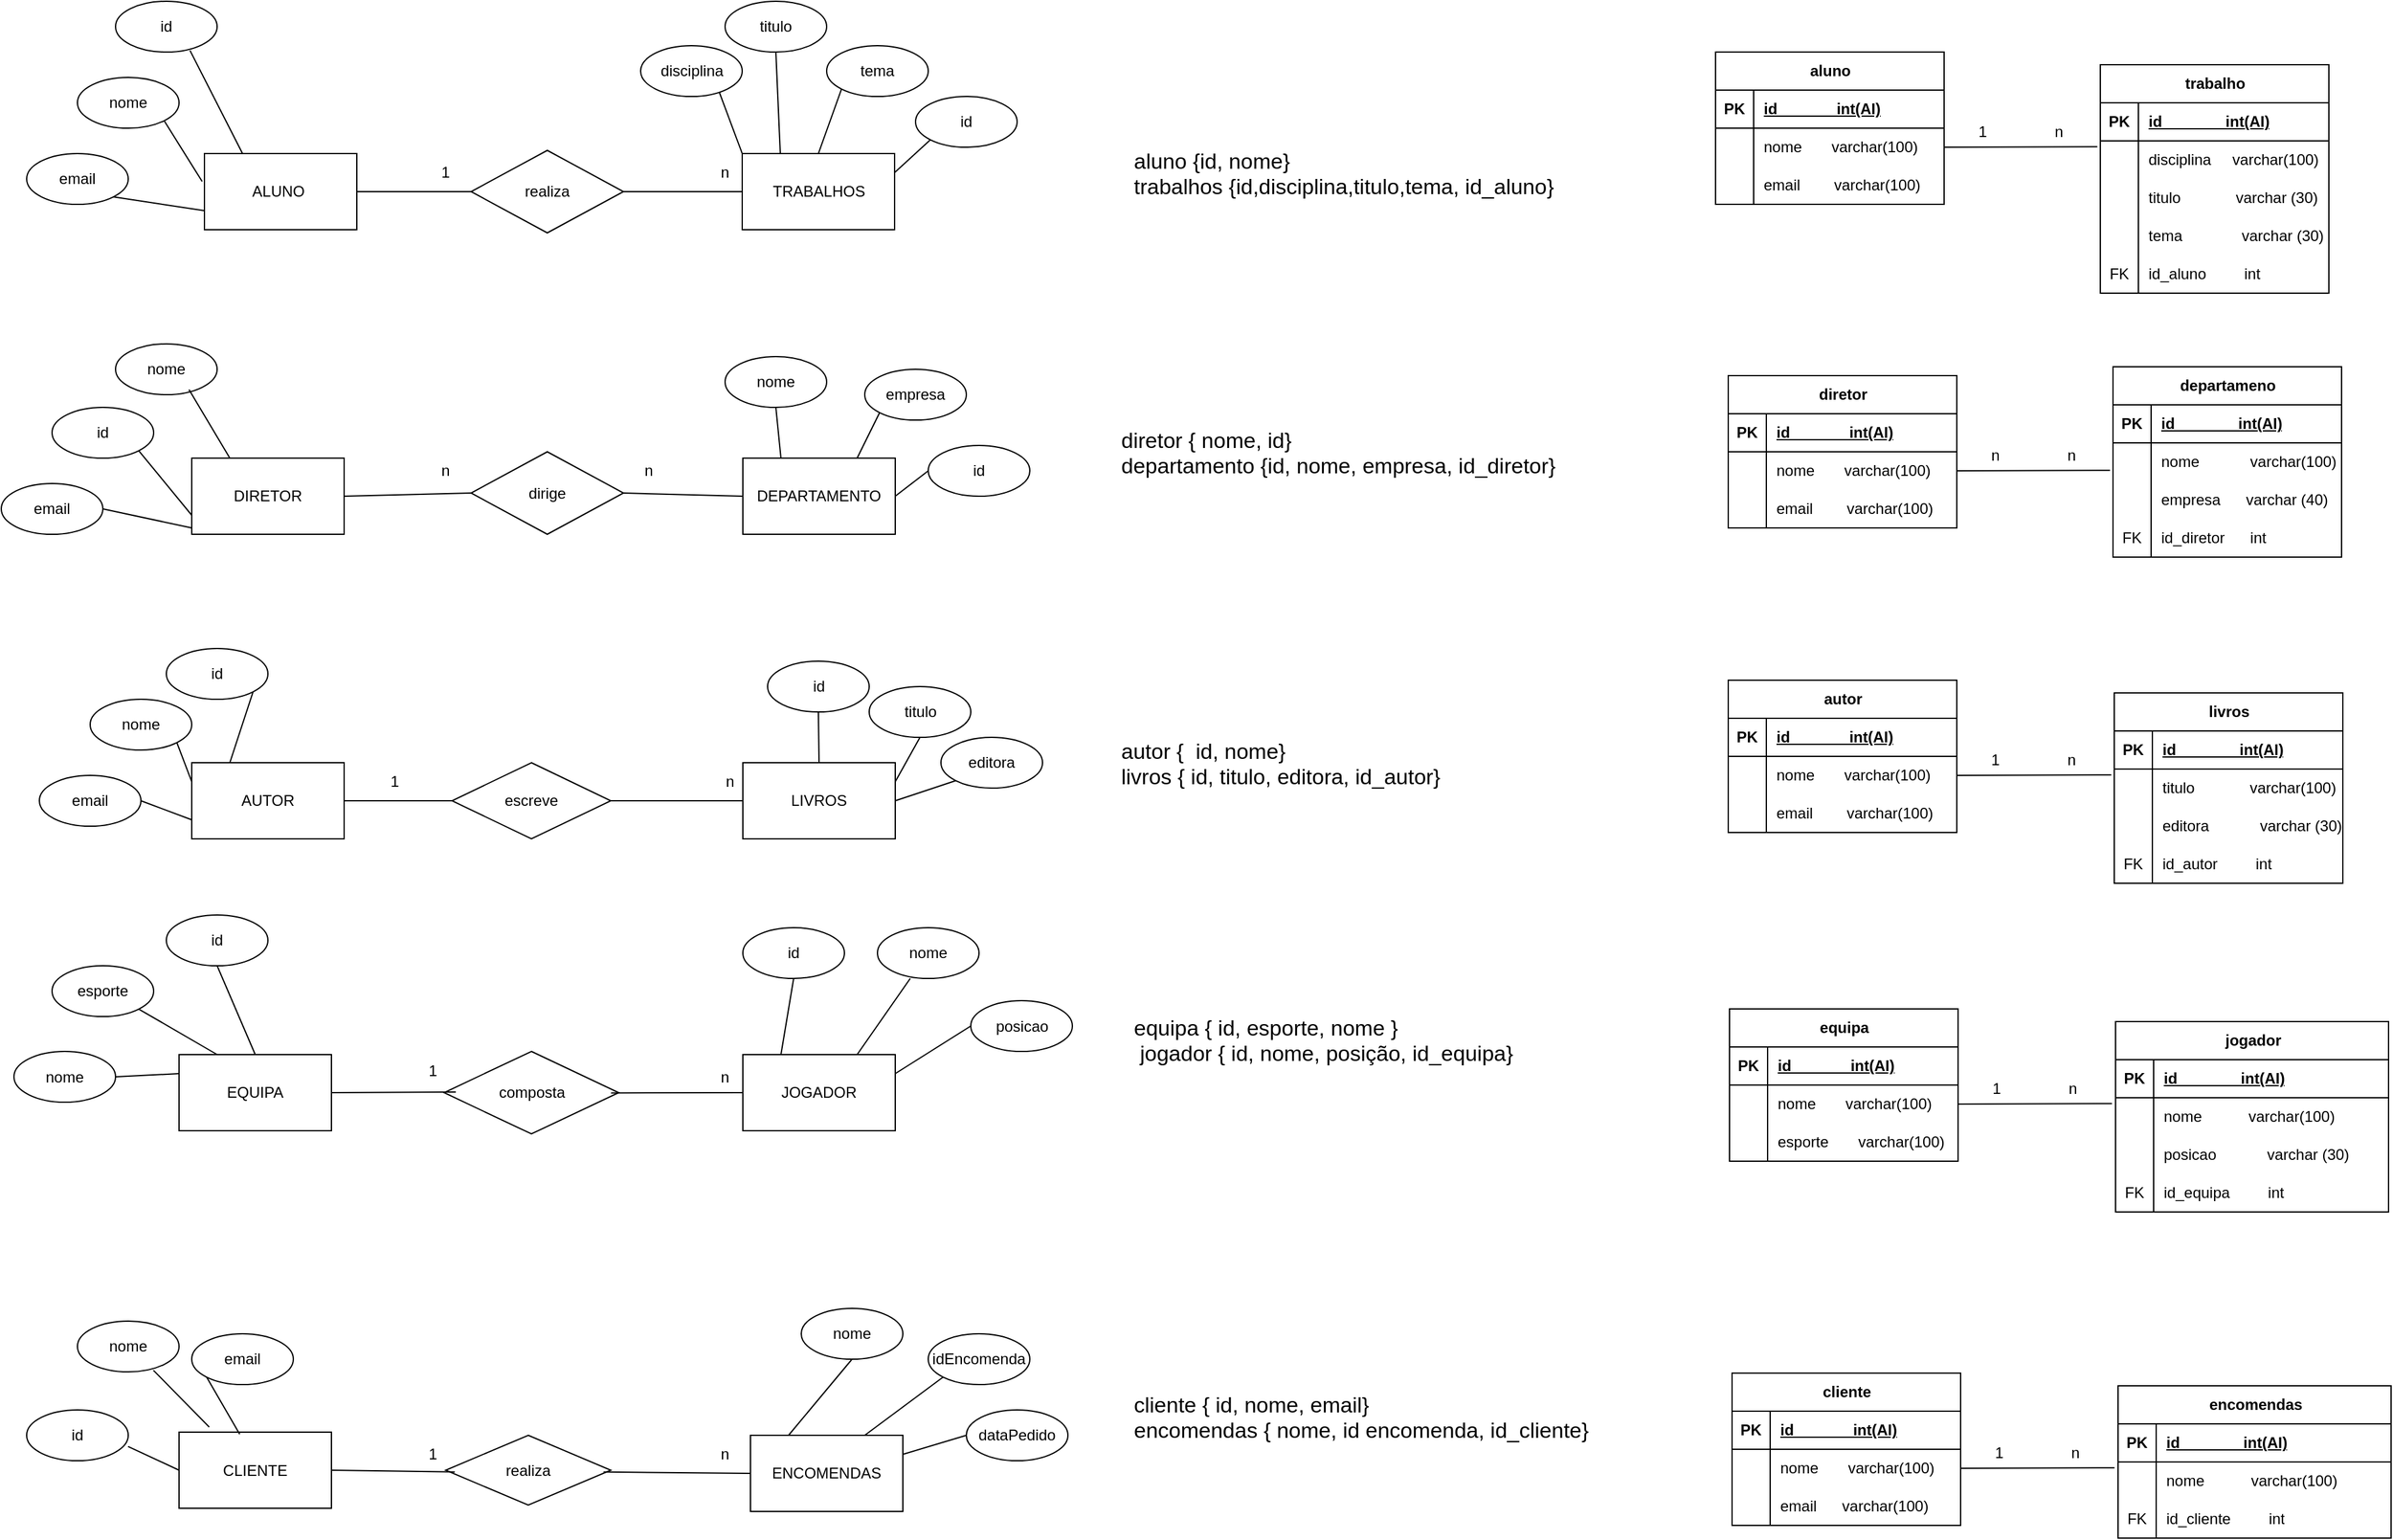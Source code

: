 <mxfile version="25.0.3">
  <diagram name="Página-1" id="CvWP5UXYIzZ7P9Iewqwe">
    <mxGraphModel dx="2316" dy="1990" grid="1" gridSize="10" guides="1" tooltips="1" connect="1" arrows="1" fold="1" page="1" pageScale="1" pageWidth="827" pageHeight="1169" math="0" shadow="0">
      <root>
        <mxCell id="0" />
        <mxCell id="1" parent="0" />
        <mxCell id="eysGofLwtFcwwYiszCQH-1" value="ALUNO&amp;nbsp;" style="rounded=0;whiteSpace=wrap;html=1;" parent="1" vertex="1">
          <mxGeometry x="-130" y="-270" width="120" height="60" as="geometry" />
        </mxCell>
        <mxCell id="eysGofLwtFcwwYiszCQH-2" value="realiza" style="rhombus;whiteSpace=wrap;html=1;" parent="1" vertex="1">
          <mxGeometry x="80" y="-272.5" width="120" height="65" as="geometry" />
        </mxCell>
        <mxCell id="eysGofLwtFcwwYiszCQH-3" value="TRABALHOS" style="rounded=0;whiteSpace=wrap;html=1;" parent="1" vertex="1">
          <mxGeometry x="293.5" y="-270" width="120" height="60" as="geometry" />
        </mxCell>
        <mxCell id="eysGofLwtFcwwYiszCQH-5" value="" style="endArrow=none;html=1;rounded=0;entryX=0;entryY=0.5;entryDx=0;entryDy=0;exitX=1;exitY=0.5;exitDx=0;exitDy=0;" parent="1" source="eysGofLwtFcwwYiszCQH-1" target="eysGofLwtFcwwYiszCQH-2" edge="1">
          <mxGeometry width="50" height="50" relative="1" as="geometry">
            <mxPoint x="20" y="200" as="sourcePoint" />
            <mxPoint x="70" y="150" as="targetPoint" />
          </mxGeometry>
        </mxCell>
        <mxCell id="eysGofLwtFcwwYiszCQH-6" value="" style="endArrow=none;html=1;rounded=0;entryX=0;entryY=0.5;entryDx=0;entryDy=0;exitX=1;exitY=0.5;exitDx=0;exitDy=0;" parent="1" source="eysGofLwtFcwwYiszCQH-2" target="eysGofLwtFcwwYiszCQH-3" edge="1">
          <mxGeometry width="50" height="50" relative="1" as="geometry">
            <mxPoint x="250" y="-230" as="sourcePoint" />
            <mxPoint x="370" y="-230" as="targetPoint" />
          </mxGeometry>
        </mxCell>
        <mxCell id="eysGofLwtFcwwYiszCQH-7" value="DIRETOR" style="rounded=0;whiteSpace=wrap;html=1;" parent="1" vertex="1">
          <mxGeometry x="-140" y="-30" width="120" height="60" as="geometry" />
        </mxCell>
        <mxCell id="eysGofLwtFcwwYiszCQH-8" value="" style="endArrow=none;html=1;rounded=0;entryX=0;entryY=0.5;entryDx=0;entryDy=0;exitX=1;exitY=0.5;exitDx=0;exitDy=0;" parent="1" source="eysGofLwtFcwwYiszCQH-7" target="eysGofLwtFcwwYiszCQH-9" edge="1">
          <mxGeometry width="50" height="50" relative="1" as="geometry">
            <mxPoint y="269.5" as="sourcePoint" />
            <mxPoint x="120" y="269.5" as="targetPoint" />
          </mxGeometry>
        </mxCell>
        <mxCell id="eysGofLwtFcwwYiszCQH-9" value="dirige" style="rhombus;whiteSpace=wrap;html=1;" parent="1" vertex="1">
          <mxGeometry x="80" y="-35" width="120" height="65" as="geometry" />
        </mxCell>
        <mxCell id="eysGofLwtFcwwYiszCQH-10" value="" style="endArrow=none;html=1;rounded=0;entryX=0;entryY=0.5;entryDx=0;entryDy=0;exitX=1;exitY=0.5;exitDx=0;exitDy=0;" parent="1" source="eysGofLwtFcwwYiszCQH-9" target="eysGofLwtFcwwYiszCQH-11" edge="1">
          <mxGeometry width="50" height="50" relative="1" as="geometry">
            <mxPoint x="270" y="269.5" as="sourcePoint" />
            <mxPoint x="390" y="269.5" as="targetPoint" />
          </mxGeometry>
        </mxCell>
        <mxCell id="eysGofLwtFcwwYiszCQH-11" value="DEPARTAMENTO" style="rounded=0;whiteSpace=wrap;html=1;" parent="1" vertex="1">
          <mxGeometry x="294" y="-30" width="120" height="60" as="geometry" />
        </mxCell>
        <mxCell id="eysGofLwtFcwwYiszCQH-12" value="AUTOR" style="rounded=0;whiteSpace=wrap;html=1;" parent="1" vertex="1">
          <mxGeometry x="-140" y="210" width="120" height="60" as="geometry" />
        </mxCell>
        <mxCell id="eysGofLwtFcwwYiszCQH-13" value="escreve" style="rhombus;whiteSpace=wrap;html=1;" parent="1" vertex="1">
          <mxGeometry x="65" y="210" width="125" height="60" as="geometry" />
        </mxCell>
        <mxCell id="eysGofLwtFcwwYiszCQH-14" value="LIVROS" style="rounded=0;whiteSpace=wrap;html=1;" parent="1" vertex="1">
          <mxGeometry x="294" y="210" width="120" height="60" as="geometry" />
        </mxCell>
        <mxCell id="eysGofLwtFcwwYiszCQH-15" value="" style="endArrow=none;html=1;rounded=0;entryX=0;entryY=0.5;entryDx=0;entryDy=0;exitX=1;exitY=0.5;exitDx=0;exitDy=0;" parent="1" source="eysGofLwtFcwwYiszCQH-13" target="eysGofLwtFcwwYiszCQH-14" edge="1">
          <mxGeometry width="50" height="50" relative="1" as="geometry">
            <mxPoint x="270" y="394.5" as="sourcePoint" />
            <mxPoint x="390" y="394.5" as="targetPoint" />
          </mxGeometry>
        </mxCell>
        <mxCell id="eysGofLwtFcwwYiszCQH-16" value="" style="endArrow=none;html=1;rounded=0;entryX=0;entryY=0.5;entryDx=0;entryDy=0;exitX=1;exitY=0.5;exitDx=0;exitDy=0;" parent="1" source="eysGofLwtFcwwYiszCQH-12" target="eysGofLwtFcwwYiszCQH-13" edge="1">
          <mxGeometry width="50" height="50" relative="1" as="geometry">
            <mxPoint y="394.5" as="sourcePoint" />
            <mxPoint x="120" y="394.5" as="targetPoint" />
          </mxGeometry>
        </mxCell>
        <mxCell id="eysGofLwtFcwwYiszCQH-17" value="EQUIPA" style="rounded=0;whiteSpace=wrap;html=1;" parent="1" vertex="1">
          <mxGeometry x="-150" y="440" width="120" height="60" as="geometry" />
        </mxCell>
        <mxCell id="eysGofLwtFcwwYiszCQH-18" value="composta" style="rhombus;whiteSpace=wrap;html=1;" parent="1" vertex="1">
          <mxGeometry x="58.75" y="437.5" width="137.5" height="65" as="geometry" />
        </mxCell>
        <mxCell id="eysGofLwtFcwwYiszCQH-19" value="JOGADOR" style="rounded=0;whiteSpace=wrap;html=1;" parent="1" vertex="1">
          <mxGeometry x="294" y="440" width="120" height="60" as="geometry" />
        </mxCell>
        <mxCell id="eysGofLwtFcwwYiszCQH-20" value="" style="endArrow=none;html=1;rounded=0;entryX=0;entryY=0.5;entryDx=0;entryDy=0;exitX=0.956;exitY=0.503;exitDx=0;exitDy=0;exitPerimeter=0;" parent="1" source="eysGofLwtFcwwYiszCQH-18" target="eysGofLwtFcwwYiszCQH-19" edge="1">
          <mxGeometry width="50" height="50" relative="1" as="geometry">
            <mxPoint x="270" y="514.5" as="sourcePoint" />
            <mxPoint x="390" y="514.5" as="targetPoint" />
          </mxGeometry>
        </mxCell>
        <mxCell id="eysGofLwtFcwwYiszCQH-21" value="" style="endArrow=none;html=1;rounded=0;entryX=0.067;entryY=0.493;entryDx=0;entryDy=0;exitX=1;exitY=0.5;exitDx=0;exitDy=0;entryPerimeter=0;" parent="1" source="eysGofLwtFcwwYiszCQH-17" target="eysGofLwtFcwwYiszCQH-18" edge="1">
          <mxGeometry width="50" height="50" relative="1" as="geometry">
            <mxPoint y="514.5" as="sourcePoint" />
            <mxPoint x="120" y="514.5" as="targetPoint" />
          </mxGeometry>
        </mxCell>
        <mxCell id="eysGofLwtFcwwYiszCQH-22" value="CLIENTE" style="rounded=0;whiteSpace=wrap;html=1;" parent="1" vertex="1">
          <mxGeometry x="-150" y="737.5" width="120" height="60" as="geometry" />
        </mxCell>
        <mxCell id="eysGofLwtFcwwYiszCQH-23" value="realiza" style="rhombus;whiteSpace=wrap;html=1;" parent="1" vertex="1">
          <mxGeometry x="60" y="740" width="130" height="55" as="geometry" />
        </mxCell>
        <mxCell id="eysGofLwtFcwwYiszCQH-24" value="ENCOMENDAS" style="rounded=0;whiteSpace=wrap;html=1;" parent="1" vertex="1">
          <mxGeometry x="300" y="740" width="120" height="60" as="geometry" />
        </mxCell>
        <mxCell id="eysGofLwtFcwwYiszCQH-25" value="" style="endArrow=none;html=1;rounded=0;entryX=0;entryY=0.5;entryDx=0;entryDy=0;exitX=0.956;exitY=0.526;exitDx=0;exitDy=0;exitPerimeter=0;" parent="1" source="eysGofLwtFcwwYiszCQH-23" target="eysGofLwtFcwwYiszCQH-24" edge="1">
          <mxGeometry width="50" height="50" relative="1" as="geometry">
            <mxPoint x="270" y="634.5" as="sourcePoint" />
            <mxPoint x="390" y="634.5" as="targetPoint" />
          </mxGeometry>
        </mxCell>
        <mxCell id="eysGofLwtFcwwYiszCQH-26" value="" style="endArrow=none;html=1;rounded=0;entryX=0.055;entryY=0.526;entryDx=0;entryDy=0;exitX=1;exitY=0.5;exitDx=0;exitDy=0;entryPerimeter=0;" parent="1" source="eysGofLwtFcwwYiszCQH-22" target="eysGofLwtFcwwYiszCQH-23" edge="1">
          <mxGeometry width="50" height="50" relative="1" as="geometry">
            <mxPoint y="634.5" as="sourcePoint" />
            <mxPoint x="120" y="634.5" as="targetPoint" />
          </mxGeometry>
        </mxCell>
        <mxCell id="eysGofLwtFcwwYiszCQH-27" value="id" style="ellipse;whiteSpace=wrap;html=1;" parent="1" vertex="1">
          <mxGeometry x="-200" y="-390" width="80" height="40" as="geometry" />
        </mxCell>
        <mxCell id="eysGofLwtFcwwYiszCQH-28" value="nome" style="ellipse;whiteSpace=wrap;html=1;" parent="1" vertex="1">
          <mxGeometry x="-230" y="-330" width="80" height="40" as="geometry" />
        </mxCell>
        <mxCell id="eysGofLwtFcwwYiszCQH-29" value="" style="endArrow=none;html=1;rounded=0;entryX=0.25;entryY=0;entryDx=0;entryDy=0;exitX=0.733;exitY=0.97;exitDx=0;exitDy=0;exitPerimeter=0;" parent="1" source="eysGofLwtFcwwYiszCQH-27" target="eysGofLwtFcwwYiszCQH-1" edge="1">
          <mxGeometry width="50" height="50" relative="1" as="geometry">
            <mxPoint x="-150" y="-320" as="sourcePoint" />
            <mxPoint x="-20" y="-320" as="targetPoint" />
          </mxGeometry>
        </mxCell>
        <mxCell id="eysGofLwtFcwwYiszCQH-30" value="" style="endArrow=none;html=1;rounded=0;entryX=-0.015;entryY=0.367;entryDx=0;entryDy=0;exitX=1;exitY=1;exitDx=0;exitDy=0;entryPerimeter=0;" parent="1" source="eysGofLwtFcwwYiszCQH-28" target="eysGofLwtFcwwYiszCQH-1" edge="1">
          <mxGeometry width="50" height="50" relative="1" as="geometry">
            <mxPoint x="-190" y="-280.5" as="sourcePoint" />
            <mxPoint x="-149" y="-199.5" as="targetPoint" />
          </mxGeometry>
        </mxCell>
        <mxCell id="eysGofLwtFcwwYiszCQH-31" value="disciplina" style="ellipse;whiteSpace=wrap;html=1;" parent="1" vertex="1">
          <mxGeometry x="213.5" y="-355" width="80" height="40" as="geometry" />
        </mxCell>
        <mxCell id="eysGofLwtFcwwYiszCQH-32" value="titulo&lt;span style=&quot;color: rgba(0, 0, 0, 0); font-family: monospace; font-size: 0px; text-align: start; text-wrap-mode: nowrap;&quot;&gt;%3CmxGraphModel%3E%3Croot%3E%3CmxCell%20id%3D%220%22%2F%3E%3CmxCell%20id%3D%221%22%20parent%3D%220%22%2F%3E%3CmxCell%20id%3D%222%22%20value%3D%22id%26lt%3Bspan%20style%3D%26quot%3Bcolor%3A%20rgba(0%2C%200%2C%200%2C%200)%3B%20font-family%3A%20monospace%3B%20font-size%3A%200px%3B%20text-align%3A%20start%3B%20text-wrap-mode%3A%20nowrap%3B%26quot%3B%26gt%3B%253CmxGraphModel%253E%253Croot%253E%253CmxCell%2520id%253D%25220%2522%252F%253E%253CmxCell%2520id%253D%25221%2522%2520parent%253D%25220%2522%252F%253E%253CmxCell%2520id%253D%25222%2522%2520value%253D%2522numero%2522%2520style%253D%2522ellipse%253BwhiteSpace%253Dwrap%253Bhtml%253D1%253B%2522%2520vertex%253D%25221%2522%2520parent%253D%25221%2522%253E%253CmxGeometry%2520x%253D%2522-200%2522%2520y%253D%2522-390%2522%2520width%253D%252280%2522%2520height%253D%252240%2522%2520as%253D%2522geometry%2522%252F%253E%253C%252FmxCell%253E%253C%252Froot%253E%253C%252FmxGraphModel%253E%26lt%3B%2Fspan%26gt%3B%26lt%3Bspan%20style%3D%26quot%3Bcolor%3A%20rgba(0%2C%200%2C%200%2C%200)%3B%20font-family%3A%20monospace%3B%20font-size%3A%200px%3B%20text-align%3A%20start%3B%20text-wrap-mode%3A%20nowrap%3B%26quot%3B%26gt%3B%253CmxGraphModel%253E%253Croot%253E%253CmxCell%2520id%253D%25220%2522%252F%253E%253CmxCell%2520id%253D%25221%2522%2520parent%253D%25220%2522%252F%253E%253CmxCell%2520id%253D%25222%2522%2520value%253D%2522numero%2522%2520style%253D%2522ellipse%253BwhiteSpace%253Dwrap%253Bhtml%253D1%253B%2522%2520vertex%253D%25221%2522%2520parent%253D%25221%2522%253E%253CmxGeometry%2520x%253D%2522-200%2522%2520y%253D%2522-390%2522%2520width%253D%252280%2522%2520height%253D%252240%2522%2520as%253D%2522geometry%2522%252F%253E%253C%252FmxCell%253E%253C%252Froot%253E%253C%252FmxGraphModel%253E%26lt%3B%2Fspan%26gt%3B%22%20style%3D%22ellipse%3BwhiteSpace%3Dwrap%3Bhtml%3D1%3B%22%20vertex%3D%221%22%20parent%3D%221%22%3E%3CmxGeometry%20x%3D%22213.5%22%20y%3D%22-355%22%20width%3D%2280%22%20height%3D%2240%22%20as%3D%22geometry%22%2F%3E%3C%2FmxCell%3E%3C%2Froot%3E%3C%2FmxGraphModel%3E&lt;/span&gt;&lt;span style=&quot;color: rgba(0, 0, 0, 0); font-family: monospace; font-size: 0px; text-align: start; text-wrap-mode: nowrap;&quot;&gt;%3CmxGraphModel%3E%3Croot%3E%3CmxCell%20id%3D%220%22%2F%3E%3CmxCell%20id%3D%221%22%20parent%3D%220%22%2F%3E%3CmxCell%20id%3D%222%22%20value%3D%22id%26lt%3Bspan%20style%3D%26quot%3Bcolor%3A%20rgba(0%2C%200%2C%200%2C%200)%3B%20font-family%3A%20monospace%3B%20font-size%3A%200px%3B%20text-align%3A%20start%3B%20text-wrap-mode%3A%20nowrap%3B%26quot%3B%26gt%3B%253CmxGraphModel%253E%253Croot%253E%253CmxCell%2520id%253D%25220%2522%252F%253E%253CmxCell%2520id%253D%25221%2522%2520parent%253D%25220%2522%252F%253E%253CmxCell%2520id%253D%25222%2522%2520value%253D%2522numero%2522%2520style%253D%2522ellipse%253BwhiteSpace%253Dwrap%253Bhtml%253D1%253B%2522%2520vertex%253D%25221%2522%2520parent%253D%25221%2522%253E%253CmxGeometry%2520x%253D%2522-200%2522%2520y%253D%2522-390%2522%2520width%253D%252280%2522%2520height%253D%252240%2522%2520as%253D%2522geometry%2522%252F%253E%253C%252FmxCell%253E%253C%252Froot%253E%253C%252FmxGraphModel%253E%26lt%3B%2Fspan%26gt%3B%26lt%3Bspan%20style%3D%26quot%3Bcolor%3A%20rgba(0%2C%200%2C%200%2C%200)%3B%20font-family%3A%20monospace%3B%20font-size%3A%200px%3B%20text-align%3A%20start%3B%20text-wrap-mode%3A%20nowrap%3B%26quot%3B%26gt%3B%253CmxGraphModel%253E%253Croot%253E%253CmxCell%2520id%253D%25220%2522%252F%253E%253CmxCell%2520id%253D%25221%2522%2520parent%253D%25220%2522%252F%253E%253CmxCell%2520id%253D%25222%2522%2520value%253D%2522numero%2522%2520style%253D%2522ellipse%253BwhiteSpace%253Dwrap%253Bhtml%253D1%253B%2522%2520vertex%253D%25221%2522%2520parent%253D%25221%2522%253E%253CmxGeometry%2520x%253D%2522-200%2522%2520y%253D%2522-390%2522%2520width%253D%252280%2522%2520height%253D%252240%2522%2520as%253D%2522geometry%2522%252F%253E%253C%252FmxCell%253E%253C%252Froot%253E%253C%252FmxGraphModel%253E%26lt%3B%2Fspan%26gt%3B%22%20style%3D%22ellipse%3BwhiteSpace%3Dwrap%3Bhtml%3D1%3B%22%20vertex%3D%221%22%20parent%3D%221%22%3E%3CmxGeometry%20x%3D%22213.5%22%20y%3D%22-355%22%20width%3D%2280%22%20height%3D%2240%22%20as%3D%22geometry%22%2F%3E%3C%2FmxCell%3E%3C%2Froot%3E%3C%2FmxGraphModel%3E&lt;/span&gt;" style="ellipse;whiteSpace=wrap;html=1;" parent="1" vertex="1">
          <mxGeometry x="280" y="-390" width="80" height="40" as="geometry" />
        </mxCell>
        <mxCell id="eysGofLwtFcwwYiszCQH-33" value="tema" style="ellipse;whiteSpace=wrap;html=1;" parent="1" vertex="1">
          <mxGeometry x="360" y="-355" width="80" height="40" as="geometry" />
        </mxCell>
        <mxCell id="eysGofLwtFcwwYiszCQH-34" value="" style="endArrow=none;html=1;rounded=0;entryX=0.774;entryY=0.915;entryDx=0;entryDy=0;exitX=0;exitY=0;exitDx=0;exitDy=0;entryPerimeter=0;" parent="1" source="eysGofLwtFcwwYiszCQH-3" target="eysGofLwtFcwwYiszCQH-31" edge="1">
          <mxGeometry width="50" height="50" relative="1" as="geometry">
            <mxPoint x="210" y="-230" as="sourcePoint" />
            <mxPoint x="304" y="-230" as="targetPoint" />
          </mxGeometry>
        </mxCell>
        <mxCell id="eysGofLwtFcwwYiszCQH-35" value="" style="endArrow=none;html=1;rounded=0;entryX=0.5;entryY=1;entryDx=0;entryDy=0;exitX=0.25;exitY=0;exitDx=0;exitDy=0;" parent="1" source="eysGofLwtFcwwYiszCQH-3" target="eysGofLwtFcwwYiszCQH-32" edge="1">
          <mxGeometry width="50" height="50" relative="1" as="geometry">
            <mxPoint x="304" y="-260" as="sourcePoint" />
            <mxPoint x="285" y="-308" as="targetPoint" />
          </mxGeometry>
        </mxCell>
        <mxCell id="eysGofLwtFcwwYiszCQH-36" value="" style="endArrow=none;html=1;rounded=0;entryX=0;entryY=1;entryDx=0;entryDy=0;exitX=0.5;exitY=0;exitDx=0;exitDy=0;" parent="1" source="eysGofLwtFcwwYiszCQH-3" target="eysGofLwtFcwwYiszCQH-33" edge="1">
          <mxGeometry width="50" height="50" relative="1" as="geometry">
            <mxPoint x="314" y="-250" as="sourcePoint" />
            <mxPoint x="295" y="-298" as="targetPoint" />
          </mxGeometry>
        </mxCell>
        <mxCell id="eysGofLwtFcwwYiszCQH-37" value="1" style="text;html=1;align=center;verticalAlign=middle;whiteSpace=wrap;rounded=0;" parent="1" vertex="1">
          <mxGeometry x="30" y="-270" width="60" height="30" as="geometry" />
        </mxCell>
        <mxCell id="eysGofLwtFcwwYiszCQH-38" value="n" style="text;html=1;align=center;verticalAlign=middle;whiteSpace=wrap;rounded=0;" parent="1" vertex="1">
          <mxGeometry x="250" y="-270" width="60" height="30" as="geometry" />
        </mxCell>
        <mxCell id="eysGofLwtFcwwYiszCQH-40" value="nome" style="ellipse;whiteSpace=wrap;html=1;" parent="1" vertex="1">
          <mxGeometry x="-200" y="-120" width="80" height="40" as="geometry" />
        </mxCell>
        <mxCell id="eysGofLwtFcwwYiszCQH-41" value="id" style="ellipse;whiteSpace=wrap;html=1;" parent="1" vertex="1">
          <mxGeometry x="-250" y="-70" width="80" height="40" as="geometry" />
        </mxCell>
        <mxCell id="eysGofLwtFcwwYiszCQH-42" value="nome" style="ellipse;whiteSpace=wrap;html=1;" parent="1" vertex="1">
          <mxGeometry x="280" y="-110" width="80" height="40" as="geometry" />
        </mxCell>
        <mxCell id="eysGofLwtFcwwYiszCQH-43" value="empresa" style="ellipse;whiteSpace=wrap;html=1;" parent="1" vertex="1">
          <mxGeometry x="390" y="-100" width="80" height="40" as="geometry" />
        </mxCell>
        <mxCell id="eysGofLwtFcwwYiszCQH-44" value="" style="endArrow=none;html=1;rounded=0;entryX=0.5;entryY=1;entryDx=0;entryDy=0;exitX=0.25;exitY=0;exitDx=0;exitDy=0;" parent="1" source="eysGofLwtFcwwYiszCQH-11" target="eysGofLwtFcwwYiszCQH-42" edge="1">
          <mxGeometry width="50" height="50" relative="1" as="geometry">
            <mxPoint x="270" y="-12" as="sourcePoint" />
            <mxPoint x="251" y="-60" as="targetPoint" />
          </mxGeometry>
        </mxCell>
        <mxCell id="eysGofLwtFcwwYiszCQH-45" value="" style="endArrow=none;html=1;rounded=0;entryX=0;entryY=1;entryDx=0;entryDy=0;exitX=0.75;exitY=0;exitDx=0;exitDy=0;" parent="1" source="eysGofLwtFcwwYiszCQH-11" target="eysGofLwtFcwwYiszCQH-43" edge="1">
          <mxGeometry width="50" height="50" relative="1" as="geometry">
            <mxPoint x="379" y="-22" as="sourcePoint" />
            <mxPoint x="360" y="-70" as="targetPoint" />
          </mxGeometry>
        </mxCell>
        <mxCell id="eysGofLwtFcwwYiszCQH-47" value="" style="endArrow=none;html=1;rounded=0;entryX=0.25;entryY=0;entryDx=0;entryDy=0;exitX=0.723;exitY=0.9;exitDx=0;exitDy=0;exitPerimeter=0;" parent="1" source="eysGofLwtFcwwYiszCQH-40" target="eysGofLwtFcwwYiszCQH-7" edge="1">
          <mxGeometry width="50" height="50" relative="1" as="geometry">
            <mxPoint x="-140" y="-60" as="sourcePoint" />
            <mxPoint x="-90" y="-27" as="targetPoint" />
          </mxGeometry>
        </mxCell>
        <mxCell id="eysGofLwtFcwwYiszCQH-48" value="" style="endArrow=none;html=1;rounded=0;entryX=0;entryY=0.75;entryDx=0;entryDy=0;exitX=1;exitY=1;exitDx=0;exitDy=0;" parent="1" source="eysGofLwtFcwwYiszCQH-41" target="eysGofLwtFcwwYiszCQH-7" edge="1">
          <mxGeometry width="50" height="50" relative="1" as="geometry">
            <mxPoint x="-180" y="-24" as="sourcePoint" />
            <mxPoint x="-148" y="30" as="targetPoint" />
          </mxGeometry>
        </mxCell>
        <mxCell id="eysGofLwtFcwwYiszCQH-49" value="n" style="text;html=1;align=center;verticalAlign=middle;whiteSpace=wrap;rounded=0;" parent="1" vertex="1">
          <mxGeometry x="30" y="-35" width="60" height="30" as="geometry" />
        </mxCell>
        <mxCell id="eysGofLwtFcwwYiszCQH-50" value="n" style="text;html=1;align=center;verticalAlign=middle;whiteSpace=wrap;rounded=0;" parent="1" vertex="1">
          <mxGeometry x="190" y="-35" width="60" height="30" as="geometry" />
        </mxCell>
        <mxCell id="eysGofLwtFcwwYiszCQH-52" value="id" style="ellipse;whiteSpace=wrap;html=1;" parent="1" vertex="1">
          <mxGeometry x="-160" y="120" width="80" height="40" as="geometry" />
        </mxCell>
        <mxCell id="eysGofLwtFcwwYiszCQH-53" value="nome" style="ellipse;whiteSpace=wrap;html=1;" parent="1" vertex="1">
          <mxGeometry x="-220" y="160" width="80" height="40" as="geometry" />
        </mxCell>
        <mxCell id="eysGofLwtFcwwYiszCQH-54" value="" style="endArrow=none;html=1;rounded=0;entryX=0.25;entryY=0;entryDx=0;entryDy=0;exitX=1;exitY=1;exitDx=0;exitDy=0;" parent="1" source="eysGofLwtFcwwYiszCQH-52" target="eysGofLwtFcwwYiszCQH-12" edge="1">
          <mxGeometry width="50" height="50" relative="1" as="geometry">
            <mxPoint x="-150" y="130" as="sourcePoint" />
            <mxPoint x="-108" y="181" as="targetPoint" />
          </mxGeometry>
        </mxCell>
        <mxCell id="eysGofLwtFcwwYiszCQH-55" value="" style="endArrow=none;html=1;rounded=0;entryX=0;entryY=0.25;entryDx=0;entryDy=0;exitX=1;exitY=1;exitDx=0;exitDy=0;" parent="1" source="eysGofLwtFcwwYiszCQH-53" target="eysGofLwtFcwwYiszCQH-12" edge="1">
          <mxGeometry width="50" height="50" relative="1" as="geometry">
            <mxPoint x="-170" y="240" as="sourcePoint" />
            <mxPoint x="-138" y="286" as="targetPoint" />
          </mxGeometry>
        </mxCell>
        <mxCell id="eysGofLwtFcwwYiszCQH-56" value="id" style="ellipse;whiteSpace=wrap;html=1;" parent="1" vertex="1">
          <mxGeometry x="313.5" y="130" width="80" height="40" as="geometry" />
        </mxCell>
        <mxCell id="eysGofLwtFcwwYiszCQH-57" value="" style="endArrow=none;html=1;rounded=0;entryX=0.5;entryY=0;entryDx=0;entryDy=0;exitX=0.5;exitY=1;exitDx=0;exitDy=0;" parent="1" source="eysGofLwtFcwwYiszCQH-56" target="eysGofLwtFcwwYiszCQH-14" edge="1">
          <mxGeometry width="50" height="50" relative="1" as="geometry">
            <mxPoint x="237.5" y="150" as="sourcePoint" />
            <mxPoint x="269.5" y="196" as="targetPoint" />
          </mxGeometry>
        </mxCell>
        <mxCell id="eysGofLwtFcwwYiszCQH-58" value="titulo" style="ellipse;whiteSpace=wrap;html=1;" parent="1" vertex="1">
          <mxGeometry x="393.5" y="150" width="80" height="40" as="geometry" />
        </mxCell>
        <mxCell id="eysGofLwtFcwwYiszCQH-59" value="" style="endArrow=none;html=1;rounded=0;entryX=1;entryY=0.25;entryDx=0;entryDy=0;exitX=0.5;exitY=1;exitDx=0;exitDy=0;exitPerimeter=0;" parent="1" source="eysGofLwtFcwwYiszCQH-58" target="eysGofLwtFcwwYiszCQH-14" edge="1">
          <mxGeometry width="50" height="50" relative="1" as="geometry">
            <mxPoint x="440" y="180" as="sourcePoint" />
            <mxPoint x="440" y="220" as="targetPoint" />
          </mxGeometry>
        </mxCell>
        <mxCell id="eysGofLwtFcwwYiszCQH-60" value="" style="endArrow=none;html=1;rounded=0;entryX=1;entryY=0.5;entryDx=0;entryDy=0;exitX=0;exitY=1;exitDx=0;exitDy=0;" parent="1" source="eysGofLwtFcwwYiszCQH-61" target="eysGofLwtFcwwYiszCQH-14" edge="1">
          <mxGeometry width="50" height="50" relative="1" as="geometry">
            <mxPoint x="374" y="190" as="sourcePoint" />
            <mxPoint x="374" y="230" as="targetPoint" />
          </mxGeometry>
        </mxCell>
        <mxCell id="eysGofLwtFcwwYiszCQH-61" value="editora" style="ellipse;whiteSpace=wrap;html=1;" parent="1" vertex="1">
          <mxGeometry x="450" y="190" width="80" height="40" as="geometry" />
        </mxCell>
        <mxCell id="eysGofLwtFcwwYiszCQH-62" value="1" style="text;html=1;align=center;verticalAlign=middle;whiteSpace=wrap;rounded=0;" parent="1" vertex="1">
          <mxGeometry x="-10" y="210" width="60" height="30" as="geometry" />
        </mxCell>
        <mxCell id="eysGofLwtFcwwYiszCQH-63" value="n" style="text;html=1;align=center;verticalAlign=middle;whiteSpace=wrap;rounded=0;" parent="1" vertex="1">
          <mxGeometry x="253.5" y="210" width="60" height="30" as="geometry" />
        </mxCell>
        <mxCell id="eysGofLwtFcwwYiszCQH-64" value="nome" style="ellipse;whiteSpace=wrap;html=1;" parent="1" vertex="1">
          <mxGeometry x="-280" y="437.5" width="80" height="40" as="geometry" />
        </mxCell>
        <mxCell id="eysGofLwtFcwwYiszCQH-65" value="esporte" style="ellipse;whiteSpace=wrap;html=1;" parent="1" vertex="1">
          <mxGeometry x="-250" y="370" width="80" height="40" as="geometry" />
        </mxCell>
        <mxCell id="eysGofLwtFcwwYiszCQH-66" value="id" style="ellipse;whiteSpace=wrap;html=1;" parent="1" vertex="1">
          <mxGeometry x="-160" y="330" width="80" height="40" as="geometry" />
        </mxCell>
        <mxCell id="eysGofLwtFcwwYiszCQH-67" value="" style="endArrow=none;html=1;rounded=0;entryX=0.5;entryY=0;entryDx=0;entryDy=0;exitX=0.5;exitY=1;exitDx=0;exitDy=0;" parent="1" source="eysGofLwtFcwwYiszCQH-66" target="eysGofLwtFcwwYiszCQH-17" edge="1">
          <mxGeometry width="50" height="50" relative="1" as="geometry">
            <mxPoint x="-132" y="240" as="sourcePoint" />
            <mxPoint x="-100" y="286" as="targetPoint" />
          </mxGeometry>
        </mxCell>
        <mxCell id="eysGofLwtFcwwYiszCQH-68" value="" style="endArrow=none;html=1;rounded=0;entryX=0.25;entryY=0;entryDx=0;entryDy=0;exitX=1;exitY=1;exitDx=0;exitDy=0;" parent="1" source="eysGofLwtFcwwYiszCQH-65" target="eysGofLwtFcwwYiszCQH-17" edge="1">
          <mxGeometry width="50" height="50" relative="1" as="geometry">
            <mxPoint x="-110" y="380" as="sourcePoint" />
            <mxPoint x="-80" y="450" as="targetPoint" />
          </mxGeometry>
        </mxCell>
        <mxCell id="eysGofLwtFcwwYiszCQH-69" value="" style="endArrow=none;html=1;rounded=0;entryX=0;entryY=0.25;entryDx=0;entryDy=0;exitX=1;exitY=0.5;exitDx=0;exitDy=0;" parent="1" source="eysGofLwtFcwwYiszCQH-64" target="eysGofLwtFcwwYiszCQH-17" edge="1">
          <mxGeometry width="50" height="50" relative="1" as="geometry">
            <mxPoint x="-100" y="390" as="sourcePoint" />
            <mxPoint x="-70" y="460" as="targetPoint" />
          </mxGeometry>
        </mxCell>
        <mxCell id="eysGofLwtFcwwYiszCQH-70" value="" style="endArrow=none;html=1;rounded=0;entryX=0.25;entryY=0;entryDx=0;entryDy=0;exitX=0.5;exitY=1;exitDx=0;exitDy=0;" parent="1" source="eysGofLwtFcwwYiszCQH-71" target="eysGofLwtFcwwYiszCQH-19" edge="1">
          <mxGeometry width="50" height="50" relative="1" as="geometry">
            <mxPoint x="-90" y="400" as="sourcePoint" />
            <mxPoint x="-60" y="470" as="targetPoint" />
          </mxGeometry>
        </mxCell>
        <mxCell id="eysGofLwtFcwwYiszCQH-71" value="id" style="ellipse;whiteSpace=wrap;html=1;" parent="1" vertex="1">
          <mxGeometry x="294" y="340" width="80" height="40" as="geometry" />
        </mxCell>
        <mxCell id="eysGofLwtFcwwYiszCQH-72" value="nome" style="ellipse;whiteSpace=wrap;html=1;" parent="1" vertex="1">
          <mxGeometry x="400" y="340" width="80" height="40" as="geometry" />
        </mxCell>
        <mxCell id="eysGofLwtFcwwYiszCQH-73" value="" style="endArrow=none;html=1;rounded=0;entryX=0.75;entryY=0;entryDx=0;entryDy=0;exitX=0.323;exitY=1;exitDx=0;exitDy=0;exitPerimeter=0;" parent="1" source="eysGofLwtFcwwYiszCQH-72" target="eysGofLwtFcwwYiszCQH-19" edge="1">
          <mxGeometry width="50" height="50" relative="1" as="geometry">
            <mxPoint x="344" y="390" as="sourcePoint" />
            <mxPoint x="334" y="450" as="targetPoint" />
          </mxGeometry>
        </mxCell>
        <mxCell id="eysGofLwtFcwwYiszCQH-74" value="posicao" style="ellipse;whiteSpace=wrap;html=1;" parent="1" vertex="1">
          <mxGeometry x="473.5" y="397.5" width="80" height="40" as="geometry" />
        </mxCell>
        <mxCell id="eysGofLwtFcwwYiszCQH-75" value="" style="endArrow=none;html=1;rounded=0;entryX=1;entryY=0.25;entryDx=0;entryDy=0;exitX=0;exitY=0.5;exitDx=0;exitDy=0;" parent="1" source="eysGofLwtFcwwYiszCQH-74" target="eysGofLwtFcwwYiszCQH-19" edge="1">
          <mxGeometry width="50" height="50" relative="1" as="geometry">
            <mxPoint x="470" y="420" as="sourcePoint" />
            <mxPoint x="394" y="450" as="targetPoint" />
          </mxGeometry>
        </mxCell>
        <mxCell id="eysGofLwtFcwwYiszCQH-76" value="1" style="text;html=1;align=center;verticalAlign=middle;whiteSpace=wrap;rounded=0;" parent="1" vertex="1">
          <mxGeometry x="20" y="437.5" width="60" height="30" as="geometry" />
        </mxCell>
        <mxCell id="eysGofLwtFcwwYiszCQH-77" value="n" style="text;html=1;align=center;verticalAlign=middle;whiteSpace=wrap;rounded=0;" parent="1" vertex="1">
          <mxGeometry x="250" y="442.5" width="60" height="30" as="geometry" />
        </mxCell>
        <mxCell id="eysGofLwtFcwwYiszCQH-83" value="nome" style="ellipse;whiteSpace=wrap;html=1;" parent="1" vertex="1">
          <mxGeometry x="-230" y="650" width="80" height="40" as="geometry" />
        </mxCell>
        <mxCell id="eysGofLwtFcwwYiszCQH-84" value="" style="endArrow=none;html=1;rounded=0;entryX=0.198;entryY=-0.067;entryDx=0;entryDy=0;exitX=0.748;exitY=0.97;exitDx=0;exitDy=0;exitPerimeter=0;entryPerimeter=0;" parent="1" source="eysGofLwtFcwwYiszCQH-83" target="eysGofLwtFcwwYiszCQH-22" edge="1">
          <mxGeometry width="50" height="50" relative="1" as="geometry">
            <mxPoint x="-190" y="723" as="sourcePoint" />
            <mxPoint x="-140" y="720" as="targetPoint" />
          </mxGeometry>
        </mxCell>
        <mxCell id="eysGofLwtFcwwYiszCQH-85" value="id" style="ellipse;whiteSpace=wrap;html=1;" parent="1" vertex="1">
          <mxGeometry x="-270" y="720" width="80" height="40" as="geometry" />
        </mxCell>
        <mxCell id="eysGofLwtFcwwYiszCQH-86" value="" style="endArrow=none;html=1;rounded=0;entryX=0;entryY=0.5;entryDx=0;entryDy=0;exitX=0.998;exitY=0.72;exitDx=0;exitDy=0;exitPerimeter=0;" parent="1" source="eysGofLwtFcwwYiszCQH-85" target="eysGofLwtFcwwYiszCQH-22" edge="1">
          <mxGeometry width="50" height="50" relative="1" as="geometry">
            <mxPoint x="-160" y="699" as="sourcePoint" />
            <mxPoint x="-116" y="743" as="targetPoint" />
          </mxGeometry>
        </mxCell>
        <mxCell id="eysGofLwtFcwwYiszCQH-87" value="nome" style="ellipse;whiteSpace=wrap;html=1;" parent="1" vertex="1">
          <mxGeometry x="340" y="640" width="80" height="40" as="geometry" />
        </mxCell>
        <mxCell id="eysGofLwtFcwwYiszCQH-88" value="email" style="ellipse;whiteSpace=wrap;html=1;" parent="1" vertex="1">
          <mxGeometry x="-140" y="660" width="80" height="40" as="geometry" />
        </mxCell>
        <mxCell id="eysGofLwtFcwwYiszCQH-89" value="" style="endArrow=none;html=1;rounded=0;entryX=0.398;entryY=0.028;entryDx=0;entryDy=0;exitX=0;exitY=1;exitDx=0;exitDy=0;entryPerimeter=0;" parent="1" source="eysGofLwtFcwwYiszCQH-88" target="eysGofLwtFcwwYiszCQH-22" edge="1">
          <mxGeometry width="50" height="50" relative="1" as="geometry">
            <mxPoint x="-160" y="699" as="sourcePoint" />
            <mxPoint x="-116" y="743" as="targetPoint" />
          </mxGeometry>
        </mxCell>
        <mxCell id="eysGofLwtFcwwYiszCQH-90" value="" style="endArrow=none;html=1;rounded=0;entryX=0.25;entryY=0;entryDx=0;entryDy=0;exitX=0.5;exitY=1;exitDx=0;exitDy=0;" parent="1" source="eysGofLwtFcwwYiszCQH-87" target="eysGofLwtFcwwYiszCQH-24" edge="1">
          <mxGeometry width="50" height="50" relative="1" as="geometry">
            <mxPoint x="-150" y="709" as="sourcePoint" />
            <mxPoint x="-106" y="753" as="targetPoint" />
          </mxGeometry>
        </mxCell>
        <mxCell id="eysGofLwtFcwwYiszCQH-91" value="idEncomenda" style="ellipse;whiteSpace=wrap;html=1;" parent="1" vertex="1">
          <mxGeometry x="440" y="660" width="80" height="40" as="geometry" />
        </mxCell>
        <mxCell id="eysGofLwtFcwwYiszCQH-92" value="" style="endArrow=none;html=1;rounded=0;entryX=0.75;entryY=0;entryDx=0;entryDy=0;exitX=0;exitY=1;exitDx=0;exitDy=0;" parent="1" source="eysGofLwtFcwwYiszCQH-91" target="eysGofLwtFcwwYiszCQH-24" edge="1">
          <mxGeometry width="50" height="50" relative="1" as="geometry">
            <mxPoint x="390" y="690" as="sourcePoint" />
            <mxPoint x="340" y="750" as="targetPoint" />
          </mxGeometry>
        </mxCell>
        <mxCell id="eysGofLwtFcwwYiszCQH-93" value="dataPedido" style="ellipse;whiteSpace=wrap;html=1;" parent="1" vertex="1">
          <mxGeometry x="470" y="720" width="80" height="40" as="geometry" />
        </mxCell>
        <mxCell id="eysGofLwtFcwwYiszCQH-94" value="" style="endArrow=none;html=1;rounded=0;entryX=1;entryY=0.25;entryDx=0;entryDy=0;exitX=0;exitY=0.5;exitDx=0;exitDy=0;" parent="1" source="eysGofLwtFcwwYiszCQH-93" target="eysGofLwtFcwwYiszCQH-24" edge="1">
          <mxGeometry width="50" height="50" relative="1" as="geometry">
            <mxPoint x="462" y="704" as="sourcePoint" />
            <mxPoint x="400" y="750" as="targetPoint" />
          </mxGeometry>
        </mxCell>
        <mxCell id="eysGofLwtFcwwYiszCQH-95" value="1" style="text;html=1;align=center;verticalAlign=middle;whiteSpace=wrap;rounded=0;" parent="1" vertex="1">
          <mxGeometry x="20" y="740" width="60" height="30" as="geometry" />
        </mxCell>
        <mxCell id="eysGofLwtFcwwYiszCQH-96" value="n" style="text;html=1;align=center;verticalAlign=middle;whiteSpace=wrap;rounded=0;" parent="1" vertex="1">
          <mxGeometry x="250" y="740" width="60" height="30" as="geometry" />
        </mxCell>
        <mxCell id="eysGofLwtFcwwYiszCQH-97" value="id" style="ellipse;whiteSpace=wrap;html=1;" parent="1" vertex="1">
          <mxGeometry x="430" y="-315" width="80" height="40" as="geometry" />
        </mxCell>
        <mxCell id="eysGofLwtFcwwYiszCQH-98" value="" style="endArrow=none;html=1;rounded=0;entryX=0;entryY=1;entryDx=0;entryDy=0;exitX=1;exitY=0.25;exitDx=0;exitDy=0;" parent="1" source="eysGofLwtFcwwYiszCQH-3" target="eysGofLwtFcwwYiszCQH-97" edge="1">
          <mxGeometry width="50" height="50" relative="1" as="geometry">
            <mxPoint x="364" y="-260" as="sourcePoint" />
            <mxPoint x="382" y="-311" as="targetPoint" />
          </mxGeometry>
        </mxCell>
        <mxCell id="eysGofLwtFcwwYiszCQH-99" value="aluno {id, nome}&lt;div&gt;trabalhos {id,disciplina,titulo,tema, id_aluno}&lt;/div&gt;&lt;div&gt;&lt;br&gt;&lt;/div&gt;" style="text;html=1;align=left;verticalAlign=top;whiteSpace=wrap;rounded=0;fontSize=17;" parent="1" vertex="1">
          <mxGeometry x="600" y="-280" width="360" height="80" as="geometry" />
        </mxCell>
        <mxCell id="eysGofLwtFcwwYiszCQH-101" value="diretor { nome, id}&lt;div&gt;departamento {id, nome, empresa, id_diretor}&lt;/div&gt;" style="text;html=1;align=left;verticalAlign=top;whiteSpace=wrap;rounded=0;fontSize=17;" parent="1" vertex="1">
          <mxGeometry x="590" y="-60" width="360" height="80" as="geometry" />
        </mxCell>
        <mxCell id="eysGofLwtFcwwYiszCQH-102" value="id" style="ellipse;whiteSpace=wrap;html=1;" parent="1" vertex="1">
          <mxGeometry x="440" y="-40" width="80" height="40" as="geometry" />
        </mxCell>
        <mxCell id="eysGofLwtFcwwYiszCQH-103" value="" style="endArrow=none;html=1;rounded=0;entryX=0;entryY=0.5;entryDx=0;entryDy=0;exitX=1;exitY=0.5;exitDx=0;exitDy=0;" parent="1" source="eysGofLwtFcwwYiszCQH-11" target="eysGofLwtFcwwYiszCQH-102" edge="1">
          <mxGeometry width="50" height="50" relative="1" as="geometry">
            <mxPoint x="394" y="-20" as="sourcePoint" />
            <mxPoint x="412" y="-56" as="targetPoint" />
          </mxGeometry>
        </mxCell>
        <mxCell id="eysGofLwtFcwwYiszCQH-119" value="autor {&amp;nbsp; id, nome}&lt;div&gt;livros { id, titulo, editora, id_autor}&lt;/div&gt;&lt;div&gt;&lt;br&gt;&lt;/div&gt;" style="text;html=1;align=left;verticalAlign=top;whiteSpace=wrap;rounded=0;fontSize=17;" parent="1" vertex="1">
          <mxGeometry x="590" y="185" width="340" height="65" as="geometry" />
        </mxCell>
        <mxCell id="eysGofLwtFcwwYiszCQH-120" value="&lt;div&gt;equipa { id, esporte, nome }&lt;/div&gt;&lt;div&gt;&amp;nbsp;jogador { id, nome, posição, id_equipa}&lt;/div&gt;" style="text;html=1;align=left;verticalAlign=top;whiteSpace=wrap;rounded=0;fontSize=17;" parent="1" vertex="1">
          <mxGeometry x="600" y="402.5" width="320" height="65" as="geometry" />
        </mxCell>
        <mxCell id="yVJG3T6_l8iEm7Mnu8ky-1" value="cliente { id, nome, email}&lt;div&gt;encomendas { nome, id encomenda, id_cliente}&lt;/div&gt;" style="text;html=1;align=left;verticalAlign=top;whiteSpace=wrap;rounded=0;fontSize=17;" vertex="1" parent="1">
          <mxGeometry x="600" y="700" width="410" height="65" as="geometry" />
        </mxCell>
        <mxCell id="yVJG3T6_l8iEm7Mnu8ky-4" value="aluno" style="shape=table;startSize=30;container=1;collapsible=1;childLayout=tableLayout;fixedRows=1;rowLines=0;fontStyle=1;align=center;resizeLast=1;html=1;" vertex="1" parent="1">
          <mxGeometry x="1060" y="-350" width="180" height="120" as="geometry" />
        </mxCell>
        <mxCell id="yVJG3T6_l8iEm7Mnu8ky-5" value="" style="shape=tableRow;horizontal=0;startSize=0;swimlaneHead=0;swimlaneBody=0;fillColor=none;collapsible=0;dropTarget=0;points=[[0,0.5],[1,0.5]];portConstraint=eastwest;top=0;left=0;right=0;bottom=1;" vertex="1" parent="yVJG3T6_l8iEm7Mnu8ky-4">
          <mxGeometry y="30" width="180" height="30" as="geometry" />
        </mxCell>
        <mxCell id="yVJG3T6_l8iEm7Mnu8ky-6" value="PK" style="shape=partialRectangle;connectable=0;fillColor=none;top=0;left=0;bottom=0;right=0;fontStyle=1;overflow=hidden;whiteSpace=wrap;html=1;" vertex="1" parent="yVJG3T6_l8iEm7Mnu8ky-5">
          <mxGeometry width="30" height="30" as="geometry">
            <mxRectangle width="30" height="30" as="alternateBounds" />
          </mxGeometry>
        </mxCell>
        <mxCell id="yVJG3T6_l8iEm7Mnu8ky-7" value="id&amp;nbsp; &amp;nbsp; &amp;nbsp; &amp;nbsp; &amp;nbsp; &amp;nbsp; &amp;nbsp; int(AI)" style="shape=partialRectangle;connectable=0;fillColor=none;top=0;left=0;bottom=0;right=0;align=left;spacingLeft=6;fontStyle=5;overflow=hidden;whiteSpace=wrap;html=1;" vertex="1" parent="yVJG3T6_l8iEm7Mnu8ky-5">
          <mxGeometry x="30" width="150" height="30" as="geometry">
            <mxRectangle width="150" height="30" as="alternateBounds" />
          </mxGeometry>
        </mxCell>
        <mxCell id="yVJG3T6_l8iEm7Mnu8ky-8" value="" style="shape=tableRow;horizontal=0;startSize=0;swimlaneHead=0;swimlaneBody=0;fillColor=none;collapsible=0;dropTarget=0;points=[[0,0.5],[1,0.5]];portConstraint=eastwest;top=0;left=0;right=0;bottom=0;" vertex="1" parent="yVJG3T6_l8iEm7Mnu8ky-4">
          <mxGeometry y="60" width="180" height="30" as="geometry" />
        </mxCell>
        <mxCell id="yVJG3T6_l8iEm7Mnu8ky-9" value="" style="shape=partialRectangle;connectable=0;fillColor=none;top=0;left=0;bottom=0;right=0;editable=1;overflow=hidden;whiteSpace=wrap;html=1;" vertex="1" parent="yVJG3T6_l8iEm7Mnu8ky-8">
          <mxGeometry width="30" height="30" as="geometry">
            <mxRectangle width="30" height="30" as="alternateBounds" />
          </mxGeometry>
        </mxCell>
        <mxCell id="yVJG3T6_l8iEm7Mnu8ky-10" value="nome&amp;nbsp; &amp;nbsp; &amp;nbsp; &amp;nbsp;varchar(100)" style="shape=partialRectangle;connectable=0;fillColor=none;top=0;left=0;bottom=0;right=0;align=left;spacingLeft=6;overflow=hidden;whiteSpace=wrap;html=1;" vertex="1" parent="yVJG3T6_l8iEm7Mnu8ky-8">
          <mxGeometry x="30" width="150" height="30" as="geometry">
            <mxRectangle width="150" height="30" as="alternateBounds" />
          </mxGeometry>
        </mxCell>
        <mxCell id="yVJG3T6_l8iEm7Mnu8ky-11" value="" style="shape=tableRow;horizontal=0;startSize=0;swimlaneHead=0;swimlaneBody=0;fillColor=none;collapsible=0;dropTarget=0;points=[[0,0.5],[1,0.5]];portConstraint=eastwest;top=0;left=0;right=0;bottom=0;" vertex="1" parent="yVJG3T6_l8iEm7Mnu8ky-4">
          <mxGeometry y="90" width="180" height="30" as="geometry" />
        </mxCell>
        <mxCell id="yVJG3T6_l8iEm7Mnu8ky-12" value="" style="shape=partialRectangle;connectable=0;fillColor=none;top=0;left=0;bottom=0;right=0;editable=1;overflow=hidden;whiteSpace=wrap;html=1;" vertex="1" parent="yVJG3T6_l8iEm7Mnu8ky-11">
          <mxGeometry width="30" height="30" as="geometry">
            <mxRectangle width="30" height="30" as="alternateBounds" />
          </mxGeometry>
        </mxCell>
        <mxCell id="yVJG3T6_l8iEm7Mnu8ky-13" value="email&amp;nbsp; &amp;nbsp; &amp;nbsp; &amp;nbsp; varchar(100)" style="shape=partialRectangle;connectable=0;fillColor=none;top=0;left=0;bottom=0;right=0;align=left;spacingLeft=6;overflow=hidden;whiteSpace=wrap;html=1;" vertex="1" parent="yVJG3T6_l8iEm7Mnu8ky-11">
          <mxGeometry x="30" width="150" height="30" as="geometry">
            <mxRectangle width="150" height="30" as="alternateBounds" />
          </mxGeometry>
        </mxCell>
        <mxCell id="yVJG3T6_l8iEm7Mnu8ky-17" value="email" style="ellipse;whiteSpace=wrap;html=1;" vertex="1" parent="1">
          <mxGeometry x="-270" y="-270" width="80" height="40" as="geometry" />
        </mxCell>
        <mxCell id="yVJG3T6_l8iEm7Mnu8ky-18" value="" style="endArrow=none;html=1;rounded=0;entryX=0;entryY=0.75;entryDx=0;entryDy=0;exitX=1;exitY=1;exitDx=0;exitDy=0;" edge="1" parent="1" source="yVJG3T6_l8iEm7Mnu8ky-17" target="eysGofLwtFcwwYiszCQH-1">
          <mxGeometry relative="1" as="geometry">
            <mxPoint x="-300" y="-200" as="sourcePoint" />
            <mxPoint x="-140" y="-200" as="targetPoint" />
          </mxGeometry>
        </mxCell>
        <mxCell id="yVJG3T6_l8iEm7Mnu8ky-29" value="trabalho" style="shape=table;startSize=30;container=1;collapsible=1;childLayout=tableLayout;fixedRows=1;rowLines=0;fontStyle=1;align=center;resizeLast=1;html=1;" vertex="1" parent="1">
          <mxGeometry x="1363" y="-340" width="180" height="180" as="geometry" />
        </mxCell>
        <mxCell id="yVJG3T6_l8iEm7Mnu8ky-30" value="" style="shape=tableRow;horizontal=0;startSize=0;swimlaneHead=0;swimlaneBody=0;fillColor=none;collapsible=0;dropTarget=0;points=[[0,0.5],[1,0.5]];portConstraint=eastwest;top=0;left=0;right=0;bottom=1;" vertex="1" parent="yVJG3T6_l8iEm7Mnu8ky-29">
          <mxGeometry y="30" width="180" height="30" as="geometry" />
        </mxCell>
        <mxCell id="yVJG3T6_l8iEm7Mnu8ky-31" value="PK" style="shape=partialRectangle;connectable=0;fillColor=none;top=0;left=0;bottom=0;right=0;fontStyle=1;overflow=hidden;whiteSpace=wrap;html=1;" vertex="1" parent="yVJG3T6_l8iEm7Mnu8ky-30">
          <mxGeometry width="30" height="30" as="geometry">
            <mxRectangle width="30" height="30" as="alternateBounds" />
          </mxGeometry>
        </mxCell>
        <mxCell id="yVJG3T6_l8iEm7Mnu8ky-32" value="id&amp;nbsp; &amp;nbsp; &amp;nbsp; &amp;nbsp; &amp;nbsp; &amp;nbsp; &amp;nbsp; &amp;nbsp;int(AI)" style="shape=partialRectangle;connectable=0;fillColor=none;top=0;left=0;bottom=0;right=0;align=left;spacingLeft=6;fontStyle=5;overflow=hidden;whiteSpace=wrap;html=1;" vertex="1" parent="yVJG3T6_l8iEm7Mnu8ky-30">
          <mxGeometry x="30" width="150" height="30" as="geometry">
            <mxRectangle width="150" height="30" as="alternateBounds" />
          </mxGeometry>
        </mxCell>
        <mxCell id="yVJG3T6_l8iEm7Mnu8ky-33" value="" style="shape=tableRow;horizontal=0;startSize=0;swimlaneHead=0;swimlaneBody=0;fillColor=none;collapsible=0;dropTarget=0;points=[[0,0.5],[1,0.5]];portConstraint=eastwest;top=0;left=0;right=0;bottom=0;" vertex="1" parent="yVJG3T6_l8iEm7Mnu8ky-29">
          <mxGeometry y="60" width="180" height="30" as="geometry" />
        </mxCell>
        <mxCell id="yVJG3T6_l8iEm7Mnu8ky-34" value="" style="shape=partialRectangle;connectable=0;fillColor=none;top=0;left=0;bottom=0;right=0;editable=1;overflow=hidden;whiteSpace=wrap;html=1;" vertex="1" parent="yVJG3T6_l8iEm7Mnu8ky-33">
          <mxGeometry width="30" height="30" as="geometry">
            <mxRectangle width="30" height="30" as="alternateBounds" />
          </mxGeometry>
        </mxCell>
        <mxCell id="yVJG3T6_l8iEm7Mnu8ky-35" value="disciplina&amp;nbsp; &amp;nbsp; &amp;nbsp;varchar(100)" style="shape=partialRectangle;connectable=0;fillColor=none;top=0;left=0;bottom=0;right=0;align=left;spacingLeft=6;overflow=hidden;whiteSpace=wrap;html=1;" vertex="1" parent="yVJG3T6_l8iEm7Mnu8ky-33">
          <mxGeometry x="30" width="150" height="30" as="geometry">
            <mxRectangle width="150" height="30" as="alternateBounds" />
          </mxGeometry>
        </mxCell>
        <mxCell id="yVJG3T6_l8iEm7Mnu8ky-36" value="" style="shape=tableRow;horizontal=0;startSize=0;swimlaneHead=0;swimlaneBody=0;fillColor=none;collapsible=0;dropTarget=0;points=[[0,0.5],[1,0.5]];portConstraint=eastwest;top=0;left=0;right=0;bottom=0;" vertex="1" parent="yVJG3T6_l8iEm7Mnu8ky-29">
          <mxGeometry y="90" width="180" height="30" as="geometry" />
        </mxCell>
        <mxCell id="yVJG3T6_l8iEm7Mnu8ky-37" value="" style="shape=partialRectangle;connectable=0;fillColor=none;top=0;left=0;bottom=0;right=0;editable=1;overflow=hidden;whiteSpace=wrap;html=1;" vertex="1" parent="yVJG3T6_l8iEm7Mnu8ky-36">
          <mxGeometry width="30" height="30" as="geometry">
            <mxRectangle width="30" height="30" as="alternateBounds" />
          </mxGeometry>
        </mxCell>
        <mxCell id="yVJG3T6_l8iEm7Mnu8ky-38" value="titulo&amp;nbsp; &amp;nbsp; &amp;nbsp; &amp;nbsp; &amp;nbsp; &amp;nbsp; &amp;nbsp;varchar (30)" style="shape=partialRectangle;connectable=0;fillColor=none;top=0;left=0;bottom=0;right=0;align=left;spacingLeft=6;overflow=hidden;whiteSpace=wrap;html=1;" vertex="1" parent="yVJG3T6_l8iEm7Mnu8ky-36">
          <mxGeometry x="30" width="150" height="30" as="geometry">
            <mxRectangle width="150" height="30" as="alternateBounds" />
          </mxGeometry>
        </mxCell>
        <mxCell id="yVJG3T6_l8iEm7Mnu8ky-39" value="" style="shape=tableRow;horizontal=0;startSize=0;swimlaneHead=0;swimlaneBody=0;fillColor=none;collapsible=0;dropTarget=0;points=[[0,0.5],[1,0.5]];portConstraint=eastwest;top=0;left=0;right=0;bottom=0;" vertex="1" parent="yVJG3T6_l8iEm7Mnu8ky-29">
          <mxGeometry y="120" width="180" height="30" as="geometry" />
        </mxCell>
        <mxCell id="yVJG3T6_l8iEm7Mnu8ky-40" value="&lt;mxGraphModel&gt;&lt;root&gt;&lt;mxCell id=&quot;0&quot;/&gt;&lt;mxCell id=&quot;1&quot; parent=&quot;0&quot;/&gt;&lt;mxCell id=&quot;2&quot; value=&quot;&quot; style=&quot;shape=tableRow;horizontal=0;startSize=0;swimlaneHead=0;swimlaneBody=0;fillColor=none;collapsible=0;dropTarget=0;points=[[0,0.5],[1,0.5]];portConstraint=eastwest;top=0;left=0;right=0;bottom=0;&quot; vertex=&quot;1&quot; parent=&quot;1&quot;&gt;&lt;mxGeometry x=&quot;1363&quot; y=&quot;-230&quot; width=&quot;180&quot; height=&quot;30&quot; as=&quot;geometry&quot;/&gt;&lt;/mxCell&gt;&lt;mxCell id=&quot;3&quot; value=&quot;&quot; style=&quot;shape=partialRectangle;connectable=0;fillColor=none;top=0;left=0;bottom=0;right=0;editable=1;overflow=hidden;whiteSpace=wrap;html=1;&quot; vertex=&quot;1&quot; parent=&quot;2&quot;&gt;&lt;mxGeometry width=&quot;30&quot; height=&quot;30&quot; as=&quot;geometry&quot;&gt;&lt;mxRectangle width=&quot;30&quot; height=&quot;30&quot; as=&quot;alternateBounds&quot;/&gt;&lt;/mxGeometry&gt;&lt;/mxCell&gt;&lt;mxCell id=&quot;4&quot; value=&quot;tema&amp;amp;nbsp; &amp;amp;nbsp; &amp;amp;nbsp;&amp;lt;span style=&amp;quot;text-wrap-mode: nowrap; color: rgba(0, 0, 0, 0); font-family: monospace; font-size: 0px;&amp;quot;&amp;gt;%3CmxGraphModel%3E%3Croot%3E%3CmxCell%20id%3D%220%22%2F%3E%3CmxCell%20id%3D%221%22%20parent%3D%220%22%2F%3E%3CmxCell%20id%3D%222%22%20value%3D%22aluno%22%20style%3D%22shape%3Dtable%3BstartSize%3D30%3Bcontainer%3D1%3Bcollapsible%3D1%3BchildLayout%3DtableLayout%3BfixedRows%3D1%3BrowLines%3D0%3BfontStyle%3D1%3Balign%3Dcenter%3BresizeLast%3D1%3Bhtml%3D1%3B%22%20vertex%3D%221%22%20parent%3D%221%22%3E%3CmxGeometry%20x%3D%221060%22%20y%3D%22-350%22%20width%3D%22180%22%20height%3D%22120%22%20as%3D%22geometry%22%2F%3E%3C%2FmxCell%3E%3CmxCell%20id%3D%223%22%20value%3D%22%22%20style%3D%22shape%3DtableRow%3Bhorizontal%3D0%3BstartSize%3D0%3BswimlaneHead%3D0%3BswimlaneBody%3D0%3BfillColor%3Dnone%3Bcollapsible%3D0%3BdropTarget%3D0%3Bpoints%3D%5B%5B0%2C0.5%5D%2C%5B1%2C0.5%5D%5D%3BportConstraint%3Deastwest%3Btop%3D0%3Bleft%3D0%3Bright%3D0%3Bbottom%3D1%3B%22%20vertex%3D%221%22%20parent%3D%222%22%3E%3CmxGeometry%20y%3D%2230%22%20width%3D%22180%22%20height%3D%2230%22%20as%3D%22geometry%22%2F%3E%3C%2FmxCell%3E%3CmxCell%20id%3D%224%22%20value%3D%22PK%22%20style%3D%22shape%3DpartialRectangle%3Bconnectable%3D0%3BfillColor%3Dnone%3Btop%3D0%3Bleft%3D0%3Bbottom%3D0%3Bright%3D0%3BfontStyle%3D1%3Boverflow%3Dhidden%3BwhiteSpace%3Dwrap%3Bhtml%3D1%3B%22%20vertex%3D%221%22%20parent%3D%223%22%3E%3CmxGeometry%20width%3D%2230%22%20height%3D%2230%22%20as%3D%22geometry%22%3E%3CmxRectangle%20width%3D%2230%22%20height%3D%2230%22%20as%3D%22alternateBounds%22%2F%3E%3C%2FmxGeometry%3E%3C%2FmxCell%3E%3CmxCell%20id%3D%225%22%20value%3D%22id%22%20style%3D%22shape%3DpartialRectangle%3Bconnectable%3D0%3BfillColor%3Dnone%3Btop%3D0%3Bleft%3D0%3Bbottom%3D0%3Bright%3D0%3Balign%3Dleft%3BspacingLeft%3D6%3BfontStyle%3D5%3Boverflow%3Dhidden%3BwhiteSpace%3Dwrap%3Bhtml%3D1%3B%22%20vertex%3D%221%22%20parent%3D%223%22%3E%3CmxGeometry%20x%3D%2230%22%20width%3D%22150%22%20height%3D%2230%22%20as%3D%22geometry%22%3E%3CmxRectangle%20width%3D%22150%22%20height%3D%2230%22%20as%3D%22alternateBounds%22%2F%3E%3C%2FmxGeometry%3E%3C%2FmxCell%3E%3CmxCell%20id%3D%226%22%20value%3D%22%22%20style%3D%22shape%3DtableRow%3Bhorizontal%3D0%3BstartSize%3D0%3BswimlaneHead%3D0%3BswimlaneBody%3D0%3BfillColor%3Dnone%3Bcollapsible%3D0%3BdropTarget%3D0%3Bpoints%3D%5B%5B0%2C0.5%5D%2C%5B1%2C0.5%5D%5D%3BportConstraint%3Deastwest%3Btop%3D0%3Bleft%3D0%3Bright%3D0%3Bbottom%3D0%3B%22%20vertex%3D%221%22%20parent%3D%222%22%3E%3CmxGeometry%20y%3D%2260%22%20width%3D%22180%22%20height%3D%2230%22%20as%3D%22geometry%22%2F%3E%3C%2FmxCell%3E%3CmxCell%20id%3D%227%22%20value%3D%22%22%20style%3D%22shape%3DpartialRectangle%3Bconnectable%3D0%3BfillColor%3Dnone%3Btop%3D0%3Bleft%3D0%3Bbottom%3D0%3Bright%3D0%3Beditable%3D1%3Boverflow%3Dhidden%3BwhiteSpace%3Dwrap%3Bhtml%3D1%3B%22%20vertex%3D%221%22%20parent%3D%226%22%3E%3CmxGeometry%20width%3D%2230%22%20height%3D%2230%22%20as%3D%22geometry%22%3E%3CmxRectangle%20width%3D%2230%22%20height%3D%2230%22%20as%3D%22alternateBounds%22%2F%3E%3C%2FmxGeometry%3E%3C%2FmxCell%3E%3CmxCell%20id%3D%228%22%20value%3D%22nome%22%20style%3D%22shape%3DpartialRectangle%3Bconnectable%3D0%3BfillColor%3Dnone%3Btop%3D0%3Bleft%3D0%3Bbottom%3D0%3Bright%3D0%3Balign%3Dleft%3BspacingLeft%3D6%3Boverflow%3Dhidden%3BwhiteSpace%3Dwrap%3Bhtml%3D1%3B%22%20vertex%3D%221%22%20parent%3D%226%22%3E%3CmxGeometry%20x%3D%2230%22%20width%3D%22150%22%20height%3D%2230%22%20as%3D%22geometry%22%3E%3CmxRectangle%20width%3D%22150%22%20height%3D%2230%22%20as%3D%22alternateBounds%22%2F%3E%3C%2FmxGeometry%3E%3C%2FmxCell%3E%3CmxCell%20id%3D%229%22%20value%3D%22%22%20style%3D%22shape%3DtableRow%3Bhorizontal%3D0%3BstartSize%3D0%3BswimlaneHead%3D0%3BswimlaneBody%3D0%3BfillColor%3Dnone%3Bcollapsible%3D0%3BdropTarget%3D0%3Bpoints%3D%5B%5B0%2C0.5%5D%2C%5B1%2C0.5%5D%5D%3BportConstraint%3Deastwest%3Btop%3D0%3Bleft%3D0%3Bright%3D0%3Bbottom%3D0%3B%22%20vertex%3D%221%22%20parent%3D%222%22%3E%3CmxGeometry%20y%3D%2290%22%20width%3D%22180%22%20height%3D%2230%22%20as%3D%22geometry%22%2F%3E%3C%2FmxCell%3E%3CmxCell%20id%3D%2210%22%20value%3D%22%22%20style%3D%22shape%3DpartialRectangle%3Bconnectable%3D0%3BfillColor%3Dnone%3Btop%3D0%3Bleft%3D0%3Bbottom%3D0%3Bright%3D0%3Beditable%3D1%3Boverflow%3Dhidden%3BwhiteSpace%3Dwrap%3Bhtml%3D1%3B%22%20vertex%3D%221%22%20parent%3D%229%22%3E%3CmxGeometry%20width%3D%2230%22%20height%3D%2230%22%20as%3D%22geometry%22%3E%3CmxRectangle%20width%3D%2230%22%20height%3D%2230%22%20as%3D%22alternateBounds%22%2F%3E%3C%2FmxGeometry%3E%3C%2FmxCell%3E%3CmxCell%20id%3D%2211%22%20value%3D%22email%22%20style%3D%22shape%3DpartialRectangle%3Bconnectable%3D0%3BfillColor%3Dnone%3Btop%3D0%3Bleft%3D0%3Bbottom%3D0%3Bright%3D0%3Balign%3Dleft%3BspacingLeft%3D6%3Boverflow%3Dhidden%3BwhiteSpace%3Dwrap%3Bhtml%3D1%3B%22%20vertex%3D%221%22%20parent%3D%229%22%3E%3CmxGeometry%20x%3D%2230%22%20width%3D%22150%22%20height%3D%2230%22%20as%3D%22geometry%22%3E%3CmxRectangle%20width%3D%22150%22%20height%3D%2230%22%20as%3D%22alternateBounds%22%2F%3E%3C%2FmxGeometry%3E%3C%2FmxCell%3E%3C%2Froot%3E%3C%2FmxGraphModel%3E" style="shape=partialRectangle;connectable=0;fillColor=none;top=0;left=0;bottom=0;right=0;editable=1;overflow=hidden;whiteSpace=wrap;html=1;" vertex="1" parent="yVJG3T6_l8iEm7Mnu8ky-39">
          <mxGeometry width="30" height="30" as="geometry">
            <mxRectangle width="30" height="30" as="alternateBounds" />
          </mxGeometry>
        </mxCell>
        <mxCell id="yVJG3T6_l8iEm7Mnu8ky-41" value="tema&amp;nbsp; &amp;nbsp; &amp;nbsp;&lt;span style=&quot;text-wrap-mode: nowrap; color: rgba(0, 0, 0, 0); font-family: monospace; font-size: 0px;&quot;&gt;%3CmxGraphModel%3E%3Croot%3E%3CmxCell%20id%3D%220%22%2F%3E%3CmxCell%20id%3D%221%22%20parent%3D%220%22%2F%3E%3CmxCell%20id%3D%222%22%20value%3D%22aluno%22%20style%3D%22shape%3Dtable%3BstartSize%3D30%3Bcontainer%3D1%3Bcollapsible%3D1%3BchildLayout%3DtableLayout%3BfixedRows%3D1%3BrowLines%3D0%3BfontStyle%3D1%3Balign%3Dcenter%3BresizeLast%3D1%3Bhtml%3D1%3B%22%20vertex%3D%221%22%20parent%3D%221%22%3E%3CmxGeometry%20x%3D%221060%22%20y%3D%22-350%22%20width%3D%22180%22%20height%3D%22120%22%20as%3D%22geometry%22%2F%3E%3C%2FmxCell%3E%3CmxCell%20id%3D%223%22%20value%3D%22%22%20style%3D%22shape%3DtableRow%3Bhorizontal%3D0%3BstartSize%3D0%3BswimlaneHead%3D0%3BswimlaneBody%3D0%3BfillColor%3Dnone%3Bcollapsible%3D0%3BdropTarget%3D0%3Bpoints%3D%5B%5B0%2C0.5%5D%2C%5B1%2C0.5%5D%5D%3BportConstraint%3Deastwest%3Btop%3D0%3Bleft%3D0%3Bright%3D0%3Bbottom%3D1%3B%22%20vertex%3D%221%22%20parent%3D%222%22%3E%3CmxGeometry%20y%3D%2230%22%20width%3D%22180%22%20height%3D%2230%22%20as%3D%22geometry%22%2F%3E%3C%2FmxCell%3E%3CmxCell%20id%3D%224%22%20value%3D%22PK%22%20style%3D%22shape%3DpartialRectangle%3Bconnectable%3D0%3BfillColor%3Dnone%3Btop%3D0%3Bleft%3D0%3Bbottom%3D0%3Bright%3D0%3BfontStyle%3D1%3Boverflow%3Dhidden%3BwhiteSpace%3Dwrap%3Bhtml%3D1%3B%22%20vertex%3D%221%22%20parent%3D%223%22%3E%3CmxGeometry%20width%3D%2230%22%20height%3D%2230%22%20as%3D%22geometry%22%3E%3CmxRectangle%20width%3D%2230%22%20height%3D%2230%22%20as%3D%22alternateBounds%22%2F%3E%3C%2FmxGeometry%3E%3C%2FmxCell%3E%3CmxCell%20id%3D%225%22%20value%3D%22id%22%20style%3D%22shape%3DpartialRectangle%3Bconnectable%3D0%3BfillColor%3Dnone%3Btop%3D0%3Bleft%3D0%3Bbottom%3D0%3Bright%3D0%3Balign%3Dleft%3BspacingLeft%3D6%3BfontStyle%3D5%3Boverflow%3Dhidden%3BwhiteSpace%3Dwrap%3Bhtml%3D1%3B%22%20vertex%3D%221%22%20parent%3D%223%22%3E%3CmxGeometry%20x%3D%2230%22%20width%3D%22150%22%20height%3D%2230%22%20as%3D%22geometry%22%3E%3CmxRectangle%20width%3D%22150%22%20height%3D%2230%22%20as%3D%22alternateBounds%22%2F%3E%3C%2FmxGeometry%3E%3C%2FmxCell%3E%3CmxCell%20id%3D%226%22%20value%3D%22%22%20style%3D%22shape%3DtableRow%3Bhorizontal%3D0%3BstartSize%3D0%3BswimlaneHead%3D0%3BswimlaneBody%3D0%3BfillColor%3Dnone%3Bcollapsible%3D0%3BdropTarget%3D0%3Bpoints%3D%5B%5B0%2C0.5%5D%2C%5B1%2C0.5%5D%5D%3BportConstraint%3Deastwest%3Btop%3D0%3Bleft%3D0%3Bright%3D0%3Bbottom%3D0%3B%22%20vertex%3D%221%22%20parent%3D%222%22%3E%3CmxGeometry%20y%3D%2260%22%20width%3D%22180%22%20height%3D%2230%22%20as%3D%22geometry%22%2F%3E%3C%2FmxCell%3E%3CmxCell%20id%3D%227%22%20value%3D%22%22%20style%3D%22shape%3DpartialRectangle%3Bconnectable%3D0%3BfillColor%3Dnone%3Btop%3D0%3Bleft%3D0%3Bbottom%3D0%3Bright%3D0%3Beditable%3D1%3Boverflow%3Dhidden%3BwhiteSpace%3Dwrap%3Bhtml%3D1%3B%22%20vertex%3D%221%22%20parent%3D%226%22%3E%3CmxGeometry%20width%3D%2230%22%20height%3D%2230%22%20as%3D%22geometry%22%3E%3CmxRectangle%20width%3D%2230%22%20height%3D%2230%22%20as%3D%22alternateBounds%22%2F%3E%3C%2FmxGeometry%3E%3C%2FmxCell%3E%3CmxCell%20id%3D%228%22%20value%3D%22nome%22%20style%3D%22shape%3DpartialRectangle%3Bconnectable%3D0%3BfillColor%3Dnone%3Btop%3D0%3Bleft%3D0%3Bbottom%3D0%3Bright%3D0%3Balign%3Dleft%3BspacingLeft%3D6%3Boverflow%3Dhidden%3BwhiteSpace%3Dwrap%3Bhtml%3D1%3B%22%20vertex%3D%221%22%20parent%3D%226%22%3E%3CmxGeometry%20x%3D%2230%22%20width%3D%22150%22%20height%3D%2230%22%20as%3D%22geometry%22%3E%3CmxRectangle%20width%3D%22150%22%20height%3D%2230%22%20as%3D%22alternateBounds%22%2F%3E%3C%2FmxGeometry%3E%3C%2FmxCell%3E%3CmxCell%20id%3D%229%22%20value%3D%22%22%20style%3D%22shape%3DtableRow%3Bhorizontal%3D0%3BstartSize%3D0%3BswimlaneHead%3D0%3BswimlaneBody%3D0%3BfillColor%3Dnone%3Bcollapsible%3D0%3BdropTarget%3D0%3Bpoints%3D%5B%5B0%2C0.5%5D%2C%5B1%2C0.5%5D%5D%3BportConstraint%3Deastwest%3Btop%3D0%3Bleft%3D0%3Bright%3D0%3Bbottom%3D0%3B%22%20vertex%3D%221%22%20parent%3D%222%22%3E%3CmxGeometry%20y%3D%2290%22%20width%3D%22180%22%20height%3D%2230%22%20as%3D%22geometry%22%2F%3E%3C%2FmxCell%3E%3CmxCell%20id%3D%2210%22%20value%3D%22%22%20style%3D%22shape%3DpartialRectangle%3Bconnectable%3D0%3BfillColor%3Dnone%3Btop%3D0%3Bleft%3D0%3Bbottom%3D0%3Bright%3D0%3Beditable%3D1%3Boverflow%3Dhidden%3BwhiteSpace%3Dwrap%3Bhtml%3D1%3B%22%20vertex%3D%221%22%20parent%3D%229%22%3E%3CmxGeometry%20width%3D%2230%22%20height%3D%2230%22%20as%3D%22geometry%22%3E%3CmxRectangle%20width%3D%2230%22%20height%3D%2230%22%20as%3D%22alternateBounds%22%2F%3E%3C%2FmxGeometry%3E%3C%2FmxCell%3E%3CmxCell%20id%3D%2211%22%20value%3D%22email%22%20style%3D%22shape%3DpartialRectangle%3Bconnectable%3D0%3BfillColor%3Dnone%3Btop%3D0%3Bleft%3D0%3Bbottom%3D0%3Bright%3D0%3Balign%3Dleft%3BspacingLeft%3D6%3Boverflow%3Dhidden%3BwhiteSpace%3Dwrap%3Bhtml%3D1%3B%22%20vertex%3D%221%22%20parent%3D%229%22%3E%3CmxGeometry%20x%3D%2230%22%20width%3D%22150%22%20height%3D%2230%22%20as%3D%22geometry%22%3E%3CmxRectangle%20width%3D%22150%22%20height%3D%2230%22%20as%3D%22alternateBounds%22%2F%3E%3C%2FmxGeometry%3E%3C%2FmxCell%3E%3C%2Froot%3E%3C%2FmxGraphModel%3E&lt;/span&gt;&amp;nbsp;&amp;nbsp; &amp;nbsp; &amp;nbsp; &amp;nbsp; varchar (30)" style="shape=partialRectangle;connectable=0;fillColor=none;top=0;left=0;bottom=0;right=0;align=left;spacingLeft=6;overflow=hidden;whiteSpace=wrap;html=1;" vertex="1" parent="yVJG3T6_l8iEm7Mnu8ky-39">
          <mxGeometry x="30" width="150" height="30" as="geometry">
            <mxRectangle width="150" height="30" as="alternateBounds" />
          </mxGeometry>
        </mxCell>
        <mxCell id="yVJG3T6_l8iEm7Mnu8ky-43" value="" style="shape=tableRow;horizontal=0;startSize=0;swimlaneHead=0;swimlaneBody=0;fillColor=none;collapsible=0;dropTarget=0;points=[[0,0.5],[1,0.5]];portConstraint=eastwest;top=0;left=0;right=0;bottom=0;" vertex="1" parent="yVJG3T6_l8iEm7Mnu8ky-29">
          <mxGeometry y="150" width="180" height="30" as="geometry" />
        </mxCell>
        <mxCell id="yVJG3T6_l8iEm7Mnu8ky-44" value="FK" style="shape=partialRectangle;connectable=0;fillColor=none;top=0;left=0;bottom=0;right=0;editable=1;overflow=hidden;whiteSpace=wrap;html=1;" vertex="1" parent="yVJG3T6_l8iEm7Mnu8ky-43">
          <mxGeometry width="30" height="30" as="geometry">
            <mxRectangle width="30" height="30" as="alternateBounds" />
          </mxGeometry>
        </mxCell>
        <mxCell id="yVJG3T6_l8iEm7Mnu8ky-45" value="id_aluno&amp;nbsp; &amp;nbsp; &amp;nbsp; &amp;nbsp; &amp;nbsp;int" style="shape=partialRectangle;connectable=0;fillColor=none;top=0;left=0;bottom=0;right=0;align=left;spacingLeft=6;overflow=hidden;whiteSpace=wrap;html=1;" vertex="1" parent="yVJG3T6_l8iEm7Mnu8ky-43">
          <mxGeometry x="30" width="150" height="30" as="geometry">
            <mxRectangle width="150" height="30" as="alternateBounds" />
          </mxGeometry>
        </mxCell>
        <mxCell id="yVJG3T6_l8iEm7Mnu8ky-46" value="" style="endArrow=none;html=1;rounded=0;entryX=-0.013;entryY=0.153;entryDx=0;entryDy=0;entryPerimeter=0;exitX=1;exitY=0.5;exitDx=0;exitDy=0;" edge="1" parent="1" source="yVJG3T6_l8iEm7Mnu8ky-8" target="yVJG3T6_l8iEm7Mnu8ky-33">
          <mxGeometry relative="1" as="geometry">
            <mxPoint x="1030" y="-120" as="sourcePoint" />
            <mxPoint x="1190" y="-120" as="targetPoint" />
          </mxGeometry>
        </mxCell>
        <mxCell id="yVJG3T6_l8iEm7Mnu8ky-50" value="1" style="text;html=1;align=center;verticalAlign=middle;resizable=0;points=[];autosize=1;strokeColor=none;fillColor=none;" vertex="1" parent="1">
          <mxGeometry x="1255" y="-302" width="30" height="30" as="geometry" />
        </mxCell>
        <mxCell id="yVJG3T6_l8iEm7Mnu8ky-53" value="n" style="text;html=1;align=center;verticalAlign=middle;resizable=0;points=[];autosize=1;strokeColor=none;fillColor=none;" vertex="1" parent="1">
          <mxGeometry x="1315" y="-302" width="30" height="30" as="geometry" />
        </mxCell>
        <mxCell id="yVJG3T6_l8iEm7Mnu8ky-54" value="diretor" style="shape=table;startSize=30;container=1;collapsible=1;childLayout=tableLayout;fixedRows=1;rowLines=0;fontStyle=1;align=center;resizeLast=1;html=1;" vertex="1" parent="1">
          <mxGeometry x="1070" y="-95" width="180" height="120" as="geometry" />
        </mxCell>
        <mxCell id="yVJG3T6_l8iEm7Mnu8ky-55" value="" style="shape=tableRow;horizontal=0;startSize=0;swimlaneHead=0;swimlaneBody=0;fillColor=none;collapsible=0;dropTarget=0;points=[[0,0.5],[1,0.5]];portConstraint=eastwest;top=0;left=0;right=0;bottom=1;" vertex="1" parent="yVJG3T6_l8iEm7Mnu8ky-54">
          <mxGeometry y="30" width="180" height="30" as="geometry" />
        </mxCell>
        <mxCell id="yVJG3T6_l8iEm7Mnu8ky-56" value="PK" style="shape=partialRectangle;connectable=0;fillColor=none;top=0;left=0;bottom=0;right=0;fontStyle=1;overflow=hidden;whiteSpace=wrap;html=1;" vertex="1" parent="yVJG3T6_l8iEm7Mnu8ky-55">
          <mxGeometry width="30" height="30" as="geometry">
            <mxRectangle width="30" height="30" as="alternateBounds" />
          </mxGeometry>
        </mxCell>
        <mxCell id="yVJG3T6_l8iEm7Mnu8ky-57" value="id&amp;nbsp; &amp;nbsp; &amp;nbsp; &amp;nbsp; &amp;nbsp; &amp;nbsp; &amp;nbsp; int(AI)" style="shape=partialRectangle;connectable=0;fillColor=none;top=0;left=0;bottom=0;right=0;align=left;spacingLeft=6;fontStyle=5;overflow=hidden;whiteSpace=wrap;html=1;" vertex="1" parent="yVJG3T6_l8iEm7Mnu8ky-55">
          <mxGeometry x="30" width="150" height="30" as="geometry">
            <mxRectangle width="150" height="30" as="alternateBounds" />
          </mxGeometry>
        </mxCell>
        <mxCell id="yVJG3T6_l8iEm7Mnu8ky-58" value="" style="shape=tableRow;horizontal=0;startSize=0;swimlaneHead=0;swimlaneBody=0;fillColor=none;collapsible=0;dropTarget=0;points=[[0,0.5],[1,0.5]];portConstraint=eastwest;top=0;left=0;right=0;bottom=0;" vertex="1" parent="yVJG3T6_l8iEm7Mnu8ky-54">
          <mxGeometry y="60" width="180" height="30" as="geometry" />
        </mxCell>
        <mxCell id="yVJG3T6_l8iEm7Mnu8ky-59" value="" style="shape=partialRectangle;connectable=0;fillColor=none;top=0;left=0;bottom=0;right=0;editable=1;overflow=hidden;whiteSpace=wrap;html=1;" vertex="1" parent="yVJG3T6_l8iEm7Mnu8ky-58">
          <mxGeometry width="30" height="30" as="geometry">
            <mxRectangle width="30" height="30" as="alternateBounds" />
          </mxGeometry>
        </mxCell>
        <mxCell id="yVJG3T6_l8iEm7Mnu8ky-60" value="nome&amp;nbsp; &amp;nbsp; &amp;nbsp; &amp;nbsp;varchar(100)" style="shape=partialRectangle;connectable=0;fillColor=none;top=0;left=0;bottom=0;right=0;align=left;spacingLeft=6;overflow=hidden;whiteSpace=wrap;html=1;" vertex="1" parent="yVJG3T6_l8iEm7Mnu8ky-58">
          <mxGeometry x="30" width="150" height="30" as="geometry">
            <mxRectangle width="150" height="30" as="alternateBounds" />
          </mxGeometry>
        </mxCell>
        <mxCell id="yVJG3T6_l8iEm7Mnu8ky-61" value="" style="shape=tableRow;horizontal=0;startSize=0;swimlaneHead=0;swimlaneBody=0;fillColor=none;collapsible=0;dropTarget=0;points=[[0,0.5],[1,0.5]];portConstraint=eastwest;top=0;left=0;right=0;bottom=0;" vertex="1" parent="yVJG3T6_l8iEm7Mnu8ky-54">
          <mxGeometry y="90" width="180" height="30" as="geometry" />
        </mxCell>
        <mxCell id="yVJG3T6_l8iEm7Mnu8ky-62" value="" style="shape=partialRectangle;connectable=0;fillColor=none;top=0;left=0;bottom=0;right=0;editable=1;overflow=hidden;whiteSpace=wrap;html=1;" vertex="1" parent="yVJG3T6_l8iEm7Mnu8ky-61">
          <mxGeometry width="30" height="30" as="geometry">
            <mxRectangle width="30" height="30" as="alternateBounds" />
          </mxGeometry>
        </mxCell>
        <mxCell id="yVJG3T6_l8iEm7Mnu8ky-63" value="email&amp;nbsp; &amp;nbsp; &amp;nbsp; &amp;nbsp; varchar(100)" style="shape=partialRectangle;connectable=0;fillColor=none;top=0;left=0;bottom=0;right=0;align=left;spacingLeft=6;overflow=hidden;whiteSpace=wrap;html=1;" vertex="1" parent="yVJG3T6_l8iEm7Mnu8ky-61">
          <mxGeometry x="30" width="150" height="30" as="geometry">
            <mxRectangle width="150" height="30" as="alternateBounds" />
          </mxGeometry>
        </mxCell>
        <mxCell id="yVJG3T6_l8iEm7Mnu8ky-67" value="" style="shape=tableRow;horizontal=0;startSize=0;swimlaneHead=0;swimlaneBody=0;fillColor=none;collapsible=0;dropTarget=0;points=[[0,0.5],[1,0.5]];portConstraint=eastwest;top=0;left=0;right=0;bottom=0;" vertex="1" parent="1">
          <mxGeometry x="1373" y="-25" width="180" height="30" as="geometry" />
        </mxCell>
        <mxCell id="yVJG3T6_l8iEm7Mnu8ky-68" value="" style="shape=partialRectangle;connectable=0;fillColor=none;top=0;left=0;bottom=0;right=0;editable=1;overflow=hidden;whiteSpace=wrap;html=1;" vertex="1" parent="yVJG3T6_l8iEm7Mnu8ky-67">
          <mxGeometry width="30" height="30" as="geometry">
            <mxRectangle width="30" height="30" as="alternateBounds" />
          </mxGeometry>
        </mxCell>
        <mxCell id="yVJG3T6_l8iEm7Mnu8ky-70" value="" style="shape=tableRow;horizontal=0;startSize=0;swimlaneHead=0;swimlaneBody=0;fillColor=none;collapsible=0;dropTarget=0;points=[[0,0.5],[1,0.5]];portConstraint=eastwest;top=0;left=0;right=0;bottom=0;" vertex="1" parent="1">
          <mxGeometry x="1373" y="5" width="180" height="30" as="geometry" />
        </mxCell>
        <mxCell id="yVJG3T6_l8iEm7Mnu8ky-71" value="" style="shape=partialRectangle;connectable=0;fillColor=none;top=0;left=0;bottom=0;right=0;editable=1;overflow=hidden;whiteSpace=wrap;html=1;" vertex="1" parent="yVJG3T6_l8iEm7Mnu8ky-70">
          <mxGeometry width="30" height="30" as="geometry">
            <mxRectangle width="30" height="30" as="alternateBounds" />
          </mxGeometry>
        </mxCell>
        <mxCell id="yVJG3T6_l8iEm7Mnu8ky-73" value="" style="shape=tableRow;horizontal=0;startSize=0;swimlaneHead=0;swimlaneBody=0;fillColor=none;collapsible=0;dropTarget=0;points=[[0,0.5],[1,0.5]];portConstraint=eastwest;top=0;left=0;right=0;bottom=0;" vertex="1" parent="1">
          <mxGeometry x="1373" y="35" width="180" height="30" as="geometry" />
        </mxCell>
        <mxCell id="yVJG3T6_l8iEm7Mnu8ky-74" value="&lt;mxGraphModel&gt;&lt;root&gt;&lt;mxCell id=&quot;0&quot;/&gt;&lt;mxCell id=&quot;1&quot; parent=&quot;0&quot;/&gt;&lt;mxCell id=&quot;2&quot; value=&quot;&quot; style=&quot;shape=tableRow;horizontal=0;startSize=0;swimlaneHead=0;swimlaneBody=0;fillColor=none;collapsible=0;dropTarget=0;points=[[0,0.5],[1,0.5]];portConstraint=eastwest;top=0;left=0;right=0;bottom=0;&quot; vertex=&quot;1&quot; parent=&quot;1&quot;&gt;&lt;mxGeometry x=&quot;1363&quot; y=&quot;-230&quot; width=&quot;180&quot; height=&quot;30&quot; as=&quot;geometry&quot;/&gt;&lt;/mxCell&gt;&lt;mxCell id=&quot;3&quot; value=&quot;&quot; style=&quot;shape=partialRectangle;connectable=0;fillColor=none;top=0;left=0;bottom=0;right=0;editable=1;overflow=hidden;whiteSpace=wrap;html=1;&quot; vertex=&quot;1&quot; parent=&quot;2&quot;&gt;&lt;mxGeometry width=&quot;30&quot; height=&quot;30&quot; as=&quot;geometry&quot;&gt;&lt;mxRectangle width=&quot;30&quot; height=&quot;30&quot; as=&quot;alternateBounds&quot;/&gt;&lt;/mxGeometry&gt;&lt;/mxCell&gt;&lt;mxCell id=&quot;4&quot; value=&quot;tema&amp;amp;nbsp; &amp;amp;nbsp; &amp;amp;nbsp;&amp;lt;span style=&amp;quot;text-wrap-mode: nowrap; color: rgba(0, 0, 0, 0); font-family: monospace; font-size: 0px;&amp;quot;&amp;gt;%3CmxGraphModel%3E%3Croot%3E%3CmxCell%20id%3D%220%22%2F%3E%3CmxCell%20id%3D%221%22%20parent%3D%220%22%2F%3E%3CmxCell%20id%3D%222%22%20value%3D%22aluno%22%20style%3D%22shape%3Dtable%3BstartSize%3D30%3Bcontainer%3D1%3Bcollapsible%3D1%3BchildLayout%3DtableLayout%3BfixedRows%3D1%3BrowLines%3D0%3BfontStyle%3D1%3Balign%3Dcenter%3BresizeLast%3D1%3Bhtml%3D1%3B%22%20vertex%3D%221%22%20parent%3D%221%22%3E%3CmxGeometry%20x%3D%221060%22%20y%3D%22-350%22%20width%3D%22180%22%20height%3D%22120%22%20as%3D%22geometry%22%2F%3E%3C%2FmxCell%3E%3CmxCell%20id%3D%223%22%20value%3D%22%22%20style%3D%22shape%3DtableRow%3Bhorizontal%3D0%3BstartSize%3D0%3BswimlaneHead%3D0%3BswimlaneBody%3D0%3BfillColor%3Dnone%3Bcollapsible%3D0%3BdropTarget%3D0%3Bpoints%3D%5B%5B0%2C0.5%5D%2C%5B1%2C0.5%5D%5D%3BportConstraint%3Deastwest%3Btop%3D0%3Bleft%3D0%3Bright%3D0%3Bbottom%3D1%3B%22%20vertex%3D%221%22%20parent%3D%222%22%3E%3CmxGeometry%20y%3D%2230%22%20width%3D%22180%22%20height%3D%2230%22%20as%3D%22geometry%22%2F%3E%3C%2FmxCell%3E%3CmxCell%20id%3D%224%22%20value%3D%22PK%22%20style%3D%22shape%3DpartialRectangle%3Bconnectable%3D0%3BfillColor%3Dnone%3Btop%3D0%3Bleft%3D0%3Bbottom%3D0%3Bright%3D0%3BfontStyle%3D1%3Boverflow%3Dhidden%3BwhiteSpace%3Dwrap%3Bhtml%3D1%3B%22%20vertex%3D%221%22%20parent%3D%223%22%3E%3CmxGeometry%20width%3D%2230%22%20height%3D%2230%22%20as%3D%22geometry%22%3E%3CmxRectangle%20width%3D%2230%22%20height%3D%2230%22%20as%3D%22alternateBounds%22%2F%3E%3C%2FmxGeometry%3E%3C%2FmxCell%3E%3CmxCell%20id%3D%225%22%20value%3D%22id%22%20style%3D%22shape%3DpartialRectangle%3Bconnectable%3D0%3BfillColor%3Dnone%3Btop%3D0%3Bleft%3D0%3Bbottom%3D0%3Bright%3D0%3Balign%3Dleft%3BspacingLeft%3D6%3BfontStyle%3D5%3Boverflow%3Dhidden%3BwhiteSpace%3Dwrap%3Bhtml%3D1%3B%22%20vertex%3D%221%22%20parent%3D%223%22%3E%3CmxGeometry%20x%3D%2230%22%20width%3D%22150%22%20height%3D%2230%22%20as%3D%22geometry%22%3E%3CmxRectangle%20width%3D%22150%22%20height%3D%2230%22%20as%3D%22alternateBounds%22%2F%3E%3C%2FmxGeometry%3E%3C%2FmxCell%3E%3CmxCell%20id%3D%226%22%20value%3D%22%22%20style%3D%22shape%3DtableRow%3Bhorizontal%3D0%3BstartSize%3D0%3BswimlaneHead%3D0%3BswimlaneBody%3D0%3BfillColor%3Dnone%3Bcollapsible%3D0%3BdropTarget%3D0%3Bpoints%3D%5B%5B0%2C0.5%5D%2C%5B1%2C0.5%5D%5D%3BportConstraint%3Deastwest%3Btop%3D0%3Bleft%3D0%3Bright%3D0%3Bbottom%3D0%3B%22%20vertex%3D%221%22%20parent%3D%222%22%3E%3CmxGeometry%20y%3D%2260%22%20width%3D%22180%22%20height%3D%2230%22%20as%3D%22geometry%22%2F%3E%3C%2FmxCell%3E%3CmxCell%20id%3D%227%22%20value%3D%22%22%20style%3D%22shape%3DpartialRectangle%3Bconnectable%3D0%3BfillColor%3Dnone%3Btop%3D0%3Bleft%3D0%3Bbottom%3D0%3Bright%3D0%3Beditable%3D1%3Boverflow%3Dhidden%3BwhiteSpace%3Dwrap%3Bhtml%3D1%3B%22%20vertex%3D%221%22%20parent%3D%226%22%3E%3CmxGeometry%20width%3D%2230%22%20height%3D%2230%22%20as%3D%22geometry%22%3E%3CmxRectangle%20width%3D%2230%22%20height%3D%2230%22%20as%3D%22alternateBounds%22%2F%3E%3C%2FmxGeometry%3E%3C%2FmxCell%3E%3CmxCell%20id%3D%228%22%20value%3D%22nome%22%20style%3D%22shape%3DpartialRectangle%3Bconnectable%3D0%3BfillColor%3Dnone%3Btop%3D0%3Bleft%3D0%3Bbottom%3D0%3Bright%3D0%3Balign%3Dleft%3BspacingLeft%3D6%3Boverflow%3Dhidden%3BwhiteSpace%3Dwrap%3Bhtml%3D1%3B%22%20vertex%3D%221%22%20parent%3D%226%22%3E%3CmxGeometry%20x%3D%2230%22%20width%3D%22150%22%20height%3D%2230%22%20as%3D%22geometry%22%3E%3CmxRectangle%20width%3D%22150%22%20height%3D%2230%22%20as%3D%22alternateBounds%22%2F%3E%3C%2FmxGeometry%3E%3C%2FmxCell%3E%3CmxCell%20id%3D%229%22%20value%3D%22%22%20style%3D%22shape%3DtableRow%3Bhorizontal%3D0%3BstartSize%3D0%3BswimlaneHead%3D0%3BswimlaneBody%3D0%3BfillColor%3Dnone%3Bcollapsible%3D0%3BdropTarget%3D0%3Bpoints%3D%5B%5B0%2C0.5%5D%2C%5B1%2C0.5%5D%5D%3BportConstraint%3Deastwest%3Btop%3D0%3Bleft%3D0%3Bright%3D0%3Bbottom%3D0%3B%22%20vertex%3D%221%22%20parent%3D%222%22%3E%3CmxGeometry%20y%3D%2290%22%20width%3D%22180%22%20height%3D%2230%22%20as%3D%22geometry%22%2F%3E%3C%2FmxCell%3E%3CmxCell%20id%3D%2210%22%20value%3D%22%22%20style%3D%22shape%3DpartialRectangle%3Bconnectable%3D0%3BfillColor%3Dnone%3Btop%3D0%3Bleft%3D0%3Bbottom%3D0%3Bright%3D0%3Beditable%3D1%3Boverflow%3Dhidden%3BwhiteSpace%3Dwrap%3Bhtml%3D1%3B%22%20vertex%3D%221%22%20parent%3D%229%22%3E%3CmxGeometry%20width%3D%2230%22%20height%3D%2230%22%20as%3D%22geometry%22%3E%3CmxRectangle%20width%3D%2230%22%20height%3D%2230%22%20as%3D%22alternateBounds%22%2F%3E%3C%2FmxGeometry%3E%3C%2FmxCell%3E%3CmxCell%20id%3D%2211%22%20value%3D%22email%22%20style%3D%22shape%3DpartialRectangle%3Bconnectable%3D0%3BfillColor%3Dnone%3Btop%3D0%3Bleft%3D0%3Bbottom%3D0%3Bright%3D0%3Balign%3Dleft%3BspacingLeft%3D6%3Boverflow%3Dhidden%3BwhiteSpace%3Dwrap%3Bhtml%3D1%3B%22%20vertex%3D%221%22%20parent%3D%229%22%3E%3CmxGeometry%20x%3D%2230%22%20width%3D%22150%22%20height%3D%2230%22%20as%3D%22geometry%22%3E%3CmxRectangle%20width%3D%22150%22%20height%3D%2230%22%20as%3D%22alternateBounds%22%2F%3E%3C%2FmxGeometry%3E%3C%2FmxCell%3E%3C%2Froot%3E%3C%2FmxGraphModel%3E" style="shape=partialRectangle;connectable=0;fillColor=none;top=0;left=0;bottom=0;right=0;editable=1;overflow=hidden;whiteSpace=wrap;html=1;" vertex="1" parent="yVJG3T6_l8iEm7Mnu8ky-73">
          <mxGeometry width="30" height="30" as="geometry">
            <mxRectangle width="30" height="30" as="alternateBounds" />
          </mxGeometry>
        </mxCell>
        <mxCell id="yVJG3T6_l8iEm7Mnu8ky-76" value="" style="endArrow=none;html=1;rounded=0;entryX=-0.013;entryY=0.153;entryDx=0;entryDy=0;entryPerimeter=0;exitX=1;exitY=0.5;exitDx=0;exitDy=0;" edge="1" parent="1" source="yVJG3T6_l8iEm7Mnu8ky-58" target="yVJG3T6_l8iEm7Mnu8ky-67">
          <mxGeometry relative="1" as="geometry">
            <mxPoint x="1040" y="135" as="sourcePoint" />
            <mxPoint x="1200" y="135" as="targetPoint" />
          </mxGeometry>
        </mxCell>
        <mxCell id="yVJG3T6_l8iEm7Mnu8ky-77" value="n" style="text;html=1;align=center;verticalAlign=middle;resizable=0;points=[];autosize=1;strokeColor=none;fillColor=none;" vertex="1" parent="1">
          <mxGeometry x="1265" y="-47" width="30" height="30" as="geometry" />
        </mxCell>
        <mxCell id="yVJG3T6_l8iEm7Mnu8ky-78" value="n" style="text;html=1;align=center;verticalAlign=middle;resizable=0;points=[];autosize=1;strokeColor=none;fillColor=none;" vertex="1" parent="1">
          <mxGeometry x="1325" y="-47" width="30" height="30" as="geometry" />
        </mxCell>
        <mxCell id="yVJG3T6_l8iEm7Mnu8ky-79" value="departameno" style="shape=table;startSize=30;container=1;collapsible=1;childLayout=tableLayout;fixedRows=1;rowLines=0;fontStyle=1;align=center;resizeLast=1;html=1;" vertex="1" parent="1">
          <mxGeometry x="1373" y="-102" width="180" height="150" as="geometry" />
        </mxCell>
        <mxCell id="yVJG3T6_l8iEm7Mnu8ky-80" value="" style="shape=tableRow;horizontal=0;startSize=0;swimlaneHead=0;swimlaneBody=0;fillColor=none;collapsible=0;dropTarget=0;points=[[0,0.5],[1,0.5]];portConstraint=eastwest;top=0;left=0;right=0;bottom=1;" vertex="1" parent="yVJG3T6_l8iEm7Mnu8ky-79">
          <mxGeometry y="30" width="180" height="30" as="geometry" />
        </mxCell>
        <mxCell id="yVJG3T6_l8iEm7Mnu8ky-81" value="PK" style="shape=partialRectangle;connectable=0;fillColor=none;top=0;left=0;bottom=0;right=0;fontStyle=1;overflow=hidden;whiteSpace=wrap;html=1;" vertex="1" parent="yVJG3T6_l8iEm7Mnu8ky-80">
          <mxGeometry width="30" height="30" as="geometry">
            <mxRectangle width="30" height="30" as="alternateBounds" />
          </mxGeometry>
        </mxCell>
        <mxCell id="yVJG3T6_l8iEm7Mnu8ky-82" value="id&amp;nbsp; &amp;nbsp; &amp;nbsp; &amp;nbsp; &amp;nbsp; &amp;nbsp; &amp;nbsp; &amp;nbsp;int(AI)" style="shape=partialRectangle;connectable=0;fillColor=none;top=0;left=0;bottom=0;right=0;align=left;spacingLeft=6;fontStyle=5;overflow=hidden;whiteSpace=wrap;html=1;" vertex="1" parent="yVJG3T6_l8iEm7Mnu8ky-80">
          <mxGeometry x="30" width="150" height="30" as="geometry">
            <mxRectangle width="150" height="30" as="alternateBounds" />
          </mxGeometry>
        </mxCell>
        <mxCell id="yVJG3T6_l8iEm7Mnu8ky-83" value="" style="shape=tableRow;horizontal=0;startSize=0;swimlaneHead=0;swimlaneBody=0;fillColor=none;collapsible=0;dropTarget=0;points=[[0,0.5],[1,0.5]];portConstraint=eastwest;top=0;left=0;right=0;bottom=0;" vertex="1" parent="yVJG3T6_l8iEm7Mnu8ky-79">
          <mxGeometry y="60" width="180" height="30" as="geometry" />
        </mxCell>
        <mxCell id="yVJG3T6_l8iEm7Mnu8ky-84" value="" style="shape=partialRectangle;connectable=0;fillColor=none;top=0;left=0;bottom=0;right=0;editable=1;overflow=hidden;whiteSpace=wrap;html=1;" vertex="1" parent="yVJG3T6_l8iEm7Mnu8ky-83">
          <mxGeometry width="30" height="30" as="geometry">
            <mxRectangle width="30" height="30" as="alternateBounds" />
          </mxGeometry>
        </mxCell>
        <mxCell id="yVJG3T6_l8iEm7Mnu8ky-85" value="nome&amp;nbsp; &amp;nbsp; &amp;nbsp; &amp;nbsp; &amp;nbsp; &amp;nbsp; varchar(100)" style="shape=partialRectangle;connectable=0;fillColor=none;top=0;left=0;bottom=0;right=0;align=left;spacingLeft=6;overflow=hidden;whiteSpace=wrap;html=1;" vertex="1" parent="yVJG3T6_l8iEm7Mnu8ky-83">
          <mxGeometry x="30" width="150" height="30" as="geometry">
            <mxRectangle width="150" height="30" as="alternateBounds" />
          </mxGeometry>
        </mxCell>
        <mxCell id="yVJG3T6_l8iEm7Mnu8ky-86" value="" style="shape=tableRow;horizontal=0;startSize=0;swimlaneHead=0;swimlaneBody=0;fillColor=none;collapsible=0;dropTarget=0;points=[[0,0.5],[1,0.5]];portConstraint=eastwest;top=0;left=0;right=0;bottom=0;" vertex="1" parent="yVJG3T6_l8iEm7Mnu8ky-79">
          <mxGeometry y="90" width="180" height="30" as="geometry" />
        </mxCell>
        <mxCell id="yVJG3T6_l8iEm7Mnu8ky-87" value="" style="shape=partialRectangle;connectable=0;fillColor=none;top=0;left=0;bottom=0;right=0;editable=1;overflow=hidden;whiteSpace=wrap;html=1;" vertex="1" parent="yVJG3T6_l8iEm7Mnu8ky-86">
          <mxGeometry width="30" height="30" as="geometry">
            <mxRectangle width="30" height="30" as="alternateBounds" />
          </mxGeometry>
        </mxCell>
        <mxCell id="yVJG3T6_l8iEm7Mnu8ky-88" value="empresa&amp;nbsp; &amp;nbsp; &amp;nbsp; varchar (40)" style="shape=partialRectangle;connectable=0;fillColor=none;top=0;left=0;bottom=0;right=0;align=left;spacingLeft=6;overflow=hidden;whiteSpace=wrap;html=1;" vertex="1" parent="yVJG3T6_l8iEm7Mnu8ky-86">
          <mxGeometry x="30" width="150" height="30" as="geometry">
            <mxRectangle width="150" height="30" as="alternateBounds" />
          </mxGeometry>
        </mxCell>
        <mxCell id="yVJG3T6_l8iEm7Mnu8ky-89" value="" style="shape=tableRow;horizontal=0;startSize=0;swimlaneHead=0;swimlaneBody=0;fillColor=none;collapsible=0;dropTarget=0;points=[[0,0.5],[1,0.5]];portConstraint=eastwest;top=0;left=0;right=0;bottom=0;" vertex="1" parent="yVJG3T6_l8iEm7Mnu8ky-79">
          <mxGeometry y="120" width="180" height="30" as="geometry" />
        </mxCell>
        <mxCell id="yVJG3T6_l8iEm7Mnu8ky-90" value="FK" style="shape=partialRectangle;connectable=0;fillColor=none;top=0;left=0;bottom=0;right=0;editable=1;overflow=hidden;whiteSpace=wrap;html=1;" vertex="1" parent="yVJG3T6_l8iEm7Mnu8ky-89">
          <mxGeometry width="30" height="30" as="geometry">
            <mxRectangle width="30" height="30" as="alternateBounds" />
          </mxGeometry>
        </mxCell>
        <mxCell id="yVJG3T6_l8iEm7Mnu8ky-91" value="id_diretor&amp;nbsp; &amp;nbsp; &amp;nbsp; int" style="shape=partialRectangle;connectable=0;fillColor=none;top=0;left=0;bottom=0;right=0;align=left;spacingLeft=6;overflow=hidden;whiteSpace=wrap;html=1;" vertex="1" parent="yVJG3T6_l8iEm7Mnu8ky-89">
          <mxGeometry x="30" width="150" height="30" as="geometry">
            <mxRectangle width="150" height="30" as="alternateBounds" />
          </mxGeometry>
        </mxCell>
        <mxCell id="yVJG3T6_l8iEm7Mnu8ky-95" value="email" style="ellipse;whiteSpace=wrap;html=1;" vertex="1" parent="1">
          <mxGeometry x="-290" y="-10" width="80" height="40" as="geometry" />
        </mxCell>
        <mxCell id="yVJG3T6_l8iEm7Mnu8ky-96" value="" style="endArrow=none;html=1;rounded=0;exitX=1;exitY=0.5;exitDx=0;exitDy=0;" edge="1" parent="1" source="yVJG3T6_l8iEm7Mnu8ky-95">
          <mxGeometry width="50" height="50" relative="1" as="geometry">
            <mxPoint x="-172" y="-26" as="sourcePoint" />
            <mxPoint x="-140" y="25" as="targetPoint" />
          </mxGeometry>
        </mxCell>
        <mxCell id="yVJG3T6_l8iEm7Mnu8ky-126" value="autor" style="shape=table;startSize=30;container=1;collapsible=1;childLayout=tableLayout;fixedRows=1;rowLines=0;fontStyle=1;align=center;resizeLast=1;html=1;" vertex="1" parent="1">
          <mxGeometry x="1070" y="145" width="180" height="120" as="geometry" />
        </mxCell>
        <mxCell id="yVJG3T6_l8iEm7Mnu8ky-127" value="" style="shape=tableRow;horizontal=0;startSize=0;swimlaneHead=0;swimlaneBody=0;fillColor=none;collapsible=0;dropTarget=0;points=[[0,0.5],[1,0.5]];portConstraint=eastwest;top=0;left=0;right=0;bottom=1;" vertex="1" parent="yVJG3T6_l8iEm7Mnu8ky-126">
          <mxGeometry y="30" width="180" height="30" as="geometry" />
        </mxCell>
        <mxCell id="yVJG3T6_l8iEm7Mnu8ky-128" value="PK" style="shape=partialRectangle;connectable=0;fillColor=none;top=0;left=0;bottom=0;right=0;fontStyle=1;overflow=hidden;whiteSpace=wrap;html=1;" vertex="1" parent="yVJG3T6_l8iEm7Mnu8ky-127">
          <mxGeometry width="30" height="30" as="geometry">
            <mxRectangle width="30" height="30" as="alternateBounds" />
          </mxGeometry>
        </mxCell>
        <mxCell id="yVJG3T6_l8iEm7Mnu8ky-129" value="id&amp;nbsp; &amp;nbsp; &amp;nbsp; &amp;nbsp; &amp;nbsp; &amp;nbsp; &amp;nbsp; int(AI)" style="shape=partialRectangle;connectable=0;fillColor=none;top=0;left=0;bottom=0;right=0;align=left;spacingLeft=6;fontStyle=5;overflow=hidden;whiteSpace=wrap;html=1;" vertex="1" parent="yVJG3T6_l8iEm7Mnu8ky-127">
          <mxGeometry x="30" width="150" height="30" as="geometry">
            <mxRectangle width="150" height="30" as="alternateBounds" />
          </mxGeometry>
        </mxCell>
        <mxCell id="yVJG3T6_l8iEm7Mnu8ky-130" value="" style="shape=tableRow;horizontal=0;startSize=0;swimlaneHead=0;swimlaneBody=0;fillColor=none;collapsible=0;dropTarget=0;points=[[0,0.5],[1,0.5]];portConstraint=eastwest;top=0;left=0;right=0;bottom=0;" vertex="1" parent="yVJG3T6_l8iEm7Mnu8ky-126">
          <mxGeometry y="60" width="180" height="30" as="geometry" />
        </mxCell>
        <mxCell id="yVJG3T6_l8iEm7Mnu8ky-131" value="" style="shape=partialRectangle;connectable=0;fillColor=none;top=0;left=0;bottom=0;right=0;editable=1;overflow=hidden;whiteSpace=wrap;html=1;" vertex="1" parent="yVJG3T6_l8iEm7Mnu8ky-130">
          <mxGeometry width="30" height="30" as="geometry">
            <mxRectangle width="30" height="30" as="alternateBounds" />
          </mxGeometry>
        </mxCell>
        <mxCell id="yVJG3T6_l8iEm7Mnu8ky-132" value="nome&amp;nbsp; &amp;nbsp; &amp;nbsp; &amp;nbsp;varchar(100)" style="shape=partialRectangle;connectable=0;fillColor=none;top=0;left=0;bottom=0;right=0;align=left;spacingLeft=6;overflow=hidden;whiteSpace=wrap;html=1;" vertex="1" parent="yVJG3T6_l8iEm7Mnu8ky-130">
          <mxGeometry x="30" width="150" height="30" as="geometry">
            <mxRectangle width="150" height="30" as="alternateBounds" />
          </mxGeometry>
        </mxCell>
        <mxCell id="yVJG3T6_l8iEm7Mnu8ky-133" value="" style="shape=tableRow;horizontal=0;startSize=0;swimlaneHead=0;swimlaneBody=0;fillColor=none;collapsible=0;dropTarget=0;points=[[0,0.5],[1,0.5]];portConstraint=eastwest;top=0;left=0;right=0;bottom=0;" vertex="1" parent="yVJG3T6_l8iEm7Mnu8ky-126">
          <mxGeometry y="90" width="180" height="30" as="geometry" />
        </mxCell>
        <mxCell id="yVJG3T6_l8iEm7Mnu8ky-134" value="" style="shape=partialRectangle;connectable=0;fillColor=none;top=0;left=0;bottom=0;right=0;editable=1;overflow=hidden;whiteSpace=wrap;html=1;" vertex="1" parent="yVJG3T6_l8iEm7Mnu8ky-133">
          <mxGeometry width="30" height="30" as="geometry">
            <mxRectangle width="30" height="30" as="alternateBounds" />
          </mxGeometry>
        </mxCell>
        <mxCell id="yVJG3T6_l8iEm7Mnu8ky-135" value="email&amp;nbsp; &amp;nbsp; &amp;nbsp; &amp;nbsp; varchar(100)" style="shape=partialRectangle;connectable=0;fillColor=none;top=0;left=0;bottom=0;right=0;align=left;spacingLeft=6;overflow=hidden;whiteSpace=wrap;html=1;" vertex="1" parent="yVJG3T6_l8iEm7Mnu8ky-133">
          <mxGeometry x="30" width="150" height="30" as="geometry">
            <mxRectangle width="150" height="30" as="alternateBounds" />
          </mxGeometry>
        </mxCell>
        <mxCell id="yVJG3T6_l8iEm7Mnu8ky-136" value="livros" style="shape=table;startSize=30;container=1;collapsible=1;childLayout=tableLayout;fixedRows=1;rowLines=0;fontStyle=1;align=center;resizeLast=1;html=1;" vertex="1" parent="1">
          <mxGeometry x="1374" y="155" width="180" height="150" as="geometry" />
        </mxCell>
        <mxCell id="yVJG3T6_l8iEm7Mnu8ky-137" value="" style="shape=tableRow;horizontal=0;startSize=0;swimlaneHead=0;swimlaneBody=0;fillColor=none;collapsible=0;dropTarget=0;points=[[0,0.5],[1,0.5]];portConstraint=eastwest;top=0;left=0;right=0;bottom=1;" vertex="1" parent="yVJG3T6_l8iEm7Mnu8ky-136">
          <mxGeometry y="30" width="180" height="30" as="geometry" />
        </mxCell>
        <mxCell id="yVJG3T6_l8iEm7Mnu8ky-138" value="PK" style="shape=partialRectangle;connectable=0;fillColor=none;top=0;left=0;bottom=0;right=0;fontStyle=1;overflow=hidden;whiteSpace=wrap;html=1;" vertex="1" parent="yVJG3T6_l8iEm7Mnu8ky-137">
          <mxGeometry width="30" height="30" as="geometry">
            <mxRectangle width="30" height="30" as="alternateBounds" />
          </mxGeometry>
        </mxCell>
        <mxCell id="yVJG3T6_l8iEm7Mnu8ky-139" value="id&amp;nbsp; &amp;nbsp; &amp;nbsp; &amp;nbsp; &amp;nbsp; &amp;nbsp; &amp;nbsp; &amp;nbsp;int(AI)" style="shape=partialRectangle;connectable=0;fillColor=none;top=0;left=0;bottom=0;right=0;align=left;spacingLeft=6;fontStyle=5;overflow=hidden;whiteSpace=wrap;html=1;" vertex="1" parent="yVJG3T6_l8iEm7Mnu8ky-137">
          <mxGeometry x="30" width="150" height="30" as="geometry">
            <mxRectangle width="150" height="30" as="alternateBounds" />
          </mxGeometry>
        </mxCell>
        <mxCell id="yVJG3T6_l8iEm7Mnu8ky-140" value="" style="shape=tableRow;horizontal=0;startSize=0;swimlaneHead=0;swimlaneBody=0;fillColor=none;collapsible=0;dropTarget=0;points=[[0,0.5],[1,0.5]];portConstraint=eastwest;top=0;left=0;right=0;bottom=0;" vertex="1" parent="yVJG3T6_l8iEm7Mnu8ky-136">
          <mxGeometry y="60" width="180" height="30" as="geometry" />
        </mxCell>
        <mxCell id="yVJG3T6_l8iEm7Mnu8ky-141" value="" style="shape=partialRectangle;connectable=0;fillColor=none;top=0;left=0;bottom=0;right=0;editable=1;overflow=hidden;whiteSpace=wrap;html=1;" vertex="1" parent="yVJG3T6_l8iEm7Mnu8ky-140">
          <mxGeometry width="30" height="30" as="geometry">
            <mxRectangle width="30" height="30" as="alternateBounds" />
          </mxGeometry>
        </mxCell>
        <mxCell id="yVJG3T6_l8iEm7Mnu8ky-142" value="titulo&amp;nbsp; &amp;nbsp; &amp;nbsp; &amp;nbsp; &amp;nbsp; &amp;nbsp; &amp;nbsp;varchar(100)" style="shape=partialRectangle;connectable=0;fillColor=none;top=0;left=0;bottom=0;right=0;align=left;spacingLeft=6;overflow=hidden;whiteSpace=wrap;html=1;" vertex="1" parent="yVJG3T6_l8iEm7Mnu8ky-140">
          <mxGeometry x="30" width="150" height="30" as="geometry">
            <mxRectangle width="150" height="30" as="alternateBounds" />
          </mxGeometry>
        </mxCell>
        <mxCell id="yVJG3T6_l8iEm7Mnu8ky-143" value="" style="shape=tableRow;horizontal=0;startSize=0;swimlaneHead=0;swimlaneBody=0;fillColor=none;collapsible=0;dropTarget=0;points=[[0,0.5],[1,0.5]];portConstraint=eastwest;top=0;left=0;right=0;bottom=0;" vertex="1" parent="yVJG3T6_l8iEm7Mnu8ky-136">
          <mxGeometry y="90" width="180" height="30" as="geometry" />
        </mxCell>
        <mxCell id="yVJG3T6_l8iEm7Mnu8ky-144" value="" style="shape=partialRectangle;connectable=0;fillColor=none;top=0;left=0;bottom=0;right=0;editable=1;overflow=hidden;whiteSpace=wrap;html=1;" vertex="1" parent="yVJG3T6_l8iEm7Mnu8ky-143">
          <mxGeometry width="30" height="30" as="geometry">
            <mxRectangle width="30" height="30" as="alternateBounds" />
          </mxGeometry>
        </mxCell>
        <mxCell id="yVJG3T6_l8iEm7Mnu8ky-145" value="editora&amp;nbsp; &amp;nbsp; &amp;nbsp; &amp;nbsp; &amp;nbsp; &amp;nbsp; varchar (30)" style="shape=partialRectangle;connectable=0;fillColor=none;top=0;left=0;bottom=0;right=0;align=left;spacingLeft=6;overflow=hidden;whiteSpace=wrap;html=1;" vertex="1" parent="yVJG3T6_l8iEm7Mnu8ky-143">
          <mxGeometry x="30" width="150" height="30" as="geometry">
            <mxRectangle width="150" height="30" as="alternateBounds" />
          </mxGeometry>
        </mxCell>
        <mxCell id="yVJG3T6_l8iEm7Mnu8ky-149" value="" style="shape=tableRow;horizontal=0;startSize=0;swimlaneHead=0;swimlaneBody=0;fillColor=none;collapsible=0;dropTarget=0;points=[[0,0.5],[1,0.5]];portConstraint=eastwest;top=0;left=0;right=0;bottom=0;" vertex="1" parent="yVJG3T6_l8iEm7Mnu8ky-136">
          <mxGeometry y="120" width="180" height="30" as="geometry" />
        </mxCell>
        <mxCell id="yVJG3T6_l8iEm7Mnu8ky-150" value="FK" style="shape=partialRectangle;connectable=0;fillColor=none;top=0;left=0;bottom=0;right=0;editable=1;overflow=hidden;whiteSpace=wrap;html=1;" vertex="1" parent="yVJG3T6_l8iEm7Mnu8ky-149">
          <mxGeometry width="30" height="30" as="geometry">
            <mxRectangle width="30" height="30" as="alternateBounds" />
          </mxGeometry>
        </mxCell>
        <mxCell id="yVJG3T6_l8iEm7Mnu8ky-151" value="id_autor&amp;nbsp; &amp;nbsp; &amp;nbsp; &amp;nbsp; &amp;nbsp;int" style="shape=partialRectangle;connectable=0;fillColor=none;top=0;left=0;bottom=0;right=0;align=left;spacingLeft=6;overflow=hidden;whiteSpace=wrap;html=1;" vertex="1" parent="yVJG3T6_l8iEm7Mnu8ky-149">
          <mxGeometry x="30" width="150" height="30" as="geometry">
            <mxRectangle width="150" height="30" as="alternateBounds" />
          </mxGeometry>
        </mxCell>
        <mxCell id="yVJG3T6_l8iEm7Mnu8ky-152" value="" style="endArrow=none;html=1;rounded=0;entryX=-0.013;entryY=0.153;entryDx=0;entryDy=0;entryPerimeter=0;exitX=1;exitY=0.5;exitDx=0;exitDy=0;" edge="1" parent="1" source="yVJG3T6_l8iEm7Mnu8ky-130" target="yVJG3T6_l8iEm7Mnu8ky-140">
          <mxGeometry relative="1" as="geometry">
            <mxPoint x="1040" y="375" as="sourcePoint" />
            <mxPoint x="1200" y="375" as="targetPoint" />
          </mxGeometry>
        </mxCell>
        <mxCell id="yVJG3T6_l8iEm7Mnu8ky-153" value="1" style="text;html=1;align=center;verticalAlign=middle;resizable=0;points=[];autosize=1;strokeColor=none;fillColor=none;" vertex="1" parent="1">
          <mxGeometry x="1265" y="193" width="30" height="30" as="geometry" />
        </mxCell>
        <mxCell id="yVJG3T6_l8iEm7Mnu8ky-154" value="n" style="text;html=1;align=center;verticalAlign=middle;resizable=0;points=[];autosize=1;strokeColor=none;fillColor=none;" vertex="1" parent="1">
          <mxGeometry x="1325" y="193" width="30" height="30" as="geometry" />
        </mxCell>
        <mxCell id="yVJG3T6_l8iEm7Mnu8ky-155" value="email" style="ellipse;whiteSpace=wrap;html=1;" vertex="1" parent="1">
          <mxGeometry x="-260" y="220" width="80" height="40" as="geometry" />
        </mxCell>
        <mxCell id="yVJG3T6_l8iEm7Mnu8ky-156" value="" style="endArrow=none;html=1;rounded=0;entryX=0;entryY=0.75;entryDx=0;entryDy=0;exitX=1;exitY=0.5;exitDx=0;exitDy=0;" edge="1" parent="1" source="yVJG3T6_l8iEm7Mnu8ky-155" target="eysGofLwtFcwwYiszCQH-12">
          <mxGeometry width="50" height="50" relative="1" as="geometry">
            <mxPoint x="-142" y="204" as="sourcePoint" />
            <mxPoint x="-130" y="235" as="targetPoint" />
          </mxGeometry>
        </mxCell>
        <mxCell id="yVJG3T6_l8iEm7Mnu8ky-157" value="equipa" style="shape=table;startSize=30;container=1;collapsible=1;childLayout=tableLayout;fixedRows=1;rowLines=0;fontStyle=1;align=center;resizeLast=1;html=1;" vertex="1" parent="1">
          <mxGeometry x="1071" y="404" width="180" height="120" as="geometry" />
        </mxCell>
        <mxCell id="yVJG3T6_l8iEm7Mnu8ky-158" value="" style="shape=tableRow;horizontal=0;startSize=0;swimlaneHead=0;swimlaneBody=0;fillColor=none;collapsible=0;dropTarget=0;points=[[0,0.5],[1,0.5]];portConstraint=eastwest;top=0;left=0;right=0;bottom=1;" vertex="1" parent="yVJG3T6_l8iEm7Mnu8ky-157">
          <mxGeometry y="30" width="180" height="30" as="geometry" />
        </mxCell>
        <mxCell id="yVJG3T6_l8iEm7Mnu8ky-159" value="PK" style="shape=partialRectangle;connectable=0;fillColor=none;top=0;left=0;bottom=0;right=0;fontStyle=1;overflow=hidden;whiteSpace=wrap;html=1;" vertex="1" parent="yVJG3T6_l8iEm7Mnu8ky-158">
          <mxGeometry width="30" height="30" as="geometry">
            <mxRectangle width="30" height="30" as="alternateBounds" />
          </mxGeometry>
        </mxCell>
        <mxCell id="yVJG3T6_l8iEm7Mnu8ky-160" value="id&amp;nbsp; &amp;nbsp; &amp;nbsp; &amp;nbsp; &amp;nbsp; &amp;nbsp; &amp;nbsp; int(AI)" style="shape=partialRectangle;connectable=0;fillColor=none;top=0;left=0;bottom=0;right=0;align=left;spacingLeft=6;fontStyle=5;overflow=hidden;whiteSpace=wrap;html=1;" vertex="1" parent="yVJG3T6_l8iEm7Mnu8ky-158">
          <mxGeometry x="30" width="150" height="30" as="geometry">
            <mxRectangle width="150" height="30" as="alternateBounds" />
          </mxGeometry>
        </mxCell>
        <mxCell id="yVJG3T6_l8iEm7Mnu8ky-161" value="" style="shape=tableRow;horizontal=0;startSize=0;swimlaneHead=0;swimlaneBody=0;fillColor=none;collapsible=0;dropTarget=0;points=[[0,0.5],[1,0.5]];portConstraint=eastwest;top=0;left=0;right=0;bottom=0;" vertex="1" parent="yVJG3T6_l8iEm7Mnu8ky-157">
          <mxGeometry y="60" width="180" height="30" as="geometry" />
        </mxCell>
        <mxCell id="yVJG3T6_l8iEm7Mnu8ky-162" value="" style="shape=partialRectangle;connectable=0;fillColor=none;top=0;left=0;bottom=0;right=0;editable=1;overflow=hidden;whiteSpace=wrap;html=1;" vertex="1" parent="yVJG3T6_l8iEm7Mnu8ky-161">
          <mxGeometry width="30" height="30" as="geometry">
            <mxRectangle width="30" height="30" as="alternateBounds" />
          </mxGeometry>
        </mxCell>
        <mxCell id="yVJG3T6_l8iEm7Mnu8ky-163" value="nome&amp;nbsp; &amp;nbsp; &amp;nbsp; &amp;nbsp;varchar(100)" style="shape=partialRectangle;connectable=0;fillColor=none;top=0;left=0;bottom=0;right=0;align=left;spacingLeft=6;overflow=hidden;whiteSpace=wrap;html=1;" vertex="1" parent="yVJG3T6_l8iEm7Mnu8ky-161">
          <mxGeometry x="30" width="150" height="30" as="geometry">
            <mxRectangle width="150" height="30" as="alternateBounds" />
          </mxGeometry>
        </mxCell>
        <mxCell id="yVJG3T6_l8iEm7Mnu8ky-164" value="" style="shape=tableRow;horizontal=0;startSize=0;swimlaneHead=0;swimlaneBody=0;fillColor=none;collapsible=0;dropTarget=0;points=[[0,0.5],[1,0.5]];portConstraint=eastwest;top=0;left=0;right=0;bottom=0;" vertex="1" parent="yVJG3T6_l8iEm7Mnu8ky-157">
          <mxGeometry y="90" width="180" height="30" as="geometry" />
        </mxCell>
        <mxCell id="yVJG3T6_l8iEm7Mnu8ky-165" value="" style="shape=partialRectangle;connectable=0;fillColor=none;top=0;left=0;bottom=0;right=0;editable=1;overflow=hidden;whiteSpace=wrap;html=1;" vertex="1" parent="yVJG3T6_l8iEm7Mnu8ky-164">
          <mxGeometry width="30" height="30" as="geometry">
            <mxRectangle width="30" height="30" as="alternateBounds" />
          </mxGeometry>
        </mxCell>
        <mxCell id="yVJG3T6_l8iEm7Mnu8ky-166" value="esporte&amp;nbsp; &amp;nbsp; &amp;nbsp; &amp;nbsp;varchar(100)" style="shape=partialRectangle;connectable=0;fillColor=none;top=0;left=0;bottom=0;right=0;align=left;spacingLeft=6;overflow=hidden;whiteSpace=wrap;html=1;" vertex="1" parent="yVJG3T6_l8iEm7Mnu8ky-164">
          <mxGeometry x="30" width="150" height="30" as="geometry">
            <mxRectangle width="150" height="30" as="alternateBounds" />
          </mxGeometry>
        </mxCell>
        <mxCell id="yVJG3T6_l8iEm7Mnu8ky-167" value="jogador" style="shape=table;startSize=30;container=1;collapsible=1;childLayout=tableLayout;fixedRows=1;rowLines=0;fontStyle=1;align=center;resizeLast=1;html=1;" vertex="1" parent="1">
          <mxGeometry x="1375" y="414" width="215" height="150" as="geometry" />
        </mxCell>
        <mxCell id="yVJG3T6_l8iEm7Mnu8ky-168" value="" style="shape=tableRow;horizontal=0;startSize=0;swimlaneHead=0;swimlaneBody=0;fillColor=none;collapsible=0;dropTarget=0;points=[[0,0.5],[1,0.5]];portConstraint=eastwest;top=0;left=0;right=0;bottom=1;" vertex="1" parent="yVJG3T6_l8iEm7Mnu8ky-167">
          <mxGeometry y="30" width="215" height="30" as="geometry" />
        </mxCell>
        <mxCell id="yVJG3T6_l8iEm7Mnu8ky-169" value="PK" style="shape=partialRectangle;connectable=0;fillColor=none;top=0;left=0;bottom=0;right=0;fontStyle=1;overflow=hidden;whiteSpace=wrap;html=1;" vertex="1" parent="yVJG3T6_l8iEm7Mnu8ky-168">
          <mxGeometry width="30" height="30" as="geometry">
            <mxRectangle width="30" height="30" as="alternateBounds" />
          </mxGeometry>
        </mxCell>
        <mxCell id="yVJG3T6_l8iEm7Mnu8ky-170" value="id&amp;nbsp; &amp;nbsp; &amp;nbsp; &amp;nbsp; &amp;nbsp; &amp;nbsp; &amp;nbsp; &amp;nbsp;int(AI)" style="shape=partialRectangle;connectable=0;fillColor=none;top=0;left=0;bottom=0;right=0;align=left;spacingLeft=6;fontStyle=5;overflow=hidden;whiteSpace=wrap;html=1;" vertex="1" parent="yVJG3T6_l8iEm7Mnu8ky-168">
          <mxGeometry x="30" width="185" height="30" as="geometry">
            <mxRectangle width="185" height="30" as="alternateBounds" />
          </mxGeometry>
        </mxCell>
        <mxCell id="yVJG3T6_l8iEm7Mnu8ky-171" value="" style="shape=tableRow;horizontal=0;startSize=0;swimlaneHead=0;swimlaneBody=0;fillColor=none;collapsible=0;dropTarget=0;points=[[0,0.5],[1,0.5]];portConstraint=eastwest;top=0;left=0;right=0;bottom=0;" vertex="1" parent="yVJG3T6_l8iEm7Mnu8ky-167">
          <mxGeometry y="60" width="215" height="30" as="geometry" />
        </mxCell>
        <mxCell id="yVJG3T6_l8iEm7Mnu8ky-172" value="" style="shape=partialRectangle;connectable=0;fillColor=none;top=0;left=0;bottom=0;right=0;editable=1;overflow=hidden;whiteSpace=wrap;html=1;" vertex="1" parent="yVJG3T6_l8iEm7Mnu8ky-171">
          <mxGeometry width="30" height="30" as="geometry">
            <mxRectangle width="30" height="30" as="alternateBounds" />
          </mxGeometry>
        </mxCell>
        <mxCell id="yVJG3T6_l8iEm7Mnu8ky-173" value="nome&amp;nbsp; &amp;nbsp; &amp;nbsp; &amp;nbsp; &amp;nbsp; &amp;nbsp;varchar(100)" style="shape=partialRectangle;connectable=0;fillColor=none;top=0;left=0;bottom=0;right=0;align=left;spacingLeft=6;overflow=hidden;whiteSpace=wrap;html=1;" vertex="1" parent="yVJG3T6_l8iEm7Mnu8ky-171">
          <mxGeometry x="30" width="185" height="30" as="geometry">
            <mxRectangle width="185" height="30" as="alternateBounds" />
          </mxGeometry>
        </mxCell>
        <mxCell id="yVJG3T6_l8iEm7Mnu8ky-174" value="" style="shape=tableRow;horizontal=0;startSize=0;swimlaneHead=0;swimlaneBody=0;fillColor=none;collapsible=0;dropTarget=0;points=[[0,0.5],[1,0.5]];portConstraint=eastwest;top=0;left=0;right=0;bottom=0;" vertex="1" parent="yVJG3T6_l8iEm7Mnu8ky-167">
          <mxGeometry y="90" width="215" height="30" as="geometry" />
        </mxCell>
        <mxCell id="yVJG3T6_l8iEm7Mnu8ky-175" value="" style="shape=partialRectangle;connectable=0;fillColor=none;top=0;left=0;bottom=0;right=0;editable=1;overflow=hidden;whiteSpace=wrap;html=1;" vertex="1" parent="yVJG3T6_l8iEm7Mnu8ky-174">
          <mxGeometry width="30" height="30" as="geometry">
            <mxRectangle width="30" height="30" as="alternateBounds" />
          </mxGeometry>
        </mxCell>
        <mxCell id="yVJG3T6_l8iEm7Mnu8ky-176" value="posicao&amp;nbsp; &amp;nbsp; &amp;nbsp; &amp;nbsp; &amp;nbsp; &amp;nbsp; varchar (30)" style="shape=partialRectangle;connectable=0;fillColor=none;top=0;left=0;bottom=0;right=0;align=left;spacingLeft=6;overflow=hidden;whiteSpace=wrap;html=1;" vertex="1" parent="yVJG3T6_l8iEm7Mnu8ky-174">
          <mxGeometry x="30" width="185" height="30" as="geometry">
            <mxRectangle width="185" height="30" as="alternateBounds" />
          </mxGeometry>
        </mxCell>
        <mxCell id="yVJG3T6_l8iEm7Mnu8ky-177" value="" style="shape=tableRow;horizontal=0;startSize=0;swimlaneHead=0;swimlaneBody=0;fillColor=none;collapsible=0;dropTarget=0;points=[[0,0.5],[1,0.5]];portConstraint=eastwest;top=0;left=0;right=0;bottom=0;" vertex="1" parent="yVJG3T6_l8iEm7Mnu8ky-167">
          <mxGeometry y="120" width="215" height="30" as="geometry" />
        </mxCell>
        <mxCell id="yVJG3T6_l8iEm7Mnu8ky-178" value="FK" style="shape=partialRectangle;connectable=0;fillColor=none;top=0;left=0;bottom=0;right=0;editable=1;overflow=hidden;whiteSpace=wrap;html=1;" vertex="1" parent="yVJG3T6_l8iEm7Mnu8ky-177">
          <mxGeometry width="30" height="30" as="geometry">
            <mxRectangle width="30" height="30" as="alternateBounds" />
          </mxGeometry>
        </mxCell>
        <mxCell id="yVJG3T6_l8iEm7Mnu8ky-179" value="id_equipa&amp;nbsp; &amp;nbsp; &amp;nbsp; &amp;nbsp; &amp;nbsp;int" style="shape=partialRectangle;connectable=0;fillColor=none;top=0;left=0;bottom=0;right=0;align=left;spacingLeft=6;overflow=hidden;whiteSpace=wrap;html=1;" vertex="1" parent="yVJG3T6_l8iEm7Mnu8ky-177">
          <mxGeometry x="30" width="185" height="30" as="geometry">
            <mxRectangle width="185" height="30" as="alternateBounds" />
          </mxGeometry>
        </mxCell>
        <mxCell id="yVJG3T6_l8iEm7Mnu8ky-180" value="" style="endArrow=none;html=1;rounded=0;entryX=-0.013;entryY=0.153;entryDx=0;entryDy=0;entryPerimeter=0;exitX=1;exitY=0.5;exitDx=0;exitDy=0;" edge="1" parent="1" source="yVJG3T6_l8iEm7Mnu8ky-161" target="yVJG3T6_l8iEm7Mnu8ky-171">
          <mxGeometry relative="1" as="geometry">
            <mxPoint x="1041" y="634" as="sourcePoint" />
            <mxPoint x="1201" y="634" as="targetPoint" />
          </mxGeometry>
        </mxCell>
        <mxCell id="yVJG3T6_l8iEm7Mnu8ky-181" value="1" style="text;html=1;align=center;verticalAlign=middle;resizable=0;points=[];autosize=1;strokeColor=none;fillColor=none;" vertex="1" parent="1">
          <mxGeometry x="1266" y="452" width="30" height="30" as="geometry" />
        </mxCell>
        <mxCell id="yVJG3T6_l8iEm7Mnu8ky-182" value="n" style="text;html=1;align=center;verticalAlign=middle;resizable=0;points=[];autosize=1;strokeColor=none;fillColor=none;" vertex="1" parent="1">
          <mxGeometry x="1326" y="452" width="30" height="30" as="geometry" />
        </mxCell>
        <mxCell id="yVJG3T6_l8iEm7Mnu8ky-183" value="cliente" style="shape=table;startSize=30;container=1;collapsible=1;childLayout=tableLayout;fixedRows=1;rowLines=0;fontStyle=1;align=center;resizeLast=1;html=1;" vertex="1" parent="1">
          <mxGeometry x="1073" y="691" width="180" height="120" as="geometry" />
        </mxCell>
        <mxCell id="yVJG3T6_l8iEm7Mnu8ky-184" value="" style="shape=tableRow;horizontal=0;startSize=0;swimlaneHead=0;swimlaneBody=0;fillColor=none;collapsible=0;dropTarget=0;points=[[0,0.5],[1,0.5]];portConstraint=eastwest;top=0;left=0;right=0;bottom=1;" vertex="1" parent="yVJG3T6_l8iEm7Mnu8ky-183">
          <mxGeometry y="30" width="180" height="30" as="geometry" />
        </mxCell>
        <mxCell id="yVJG3T6_l8iEm7Mnu8ky-185" value="PK" style="shape=partialRectangle;connectable=0;fillColor=none;top=0;left=0;bottom=0;right=0;fontStyle=1;overflow=hidden;whiteSpace=wrap;html=1;" vertex="1" parent="yVJG3T6_l8iEm7Mnu8ky-184">
          <mxGeometry width="30" height="30" as="geometry">
            <mxRectangle width="30" height="30" as="alternateBounds" />
          </mxGeometry>
        </mxCell>
        <mxCell id="yVJG3T6_l8iEm7Mnu8ky-186" value="id&amp;nbsp; &amp;nbsp; &amp;nbsp; &amp;nbsp; &amp;nbsp; &amp;nbsp; &amp;nbsp; int(AI)" style="shape=partialRectangle;connectable=0;fillColor=none;top=0;left=0;bottom=0;right=0;align=left;spacingLeft=6;fontStyle=5;overflow=hidden;whiteSpace=wrap;html=1;" vertex="1" parent="yVJG3T6_l8iEm7Mnu8ky-184">
          <mxGeometry x="30" width="150" height="30" as="geometry">
            <mxRectangle width="150" height="30" as="alternateBounds" />
          </mxGeometry>
        </mxCell>
        <mxCell id="yVJG3T6_l8iEm7Mnu8ky-187" value="" style="shape=tableRow;horizontal=0;startSize=0;swimlaneHead=0;swimlaneBody=0;fillColor=none;collapsible=0;dropTarget=0;points=[[0,0.5],[1,0.5]];portConstraint=eastwest;top=0;left=0;right=0;bottom=0;" vertex="1" parent="yVJG3T6_l8iEm7Mnu8ky-183">
          <mxGeometry y="60" width="180" height="30" as="geometry" />
        </mxCell>
        <mxCell id="yVJG3T6_l8iEm7Mnu8ky-188" value="" style="shape=partialRectangle;connectable=0;fillColor=none;top=0;left=0;bottom=0;right=0;editable=1;overflow=hidden;whiteSpace=wrap;html=1;" vertex="1" parent="yVJG3T6_l8iEm7Mnu8ky-187">
          <mxGeometry width="30" height="30" as="geometry">
            <mxRectangle width="30" height="30" as="alternateBounds" />
          </mxGeometry>
        </mxCell>
        <mxCell id="yVJG3T6_l8iEm7Mnu8ky-189" value="nome&amp;nbsp; &amp;nbsp; &amp;nbsp; &amp;nbsp;varchar(100)" style="shape=partialRectangle;connectable=0;fillColor=none;top=0;left=0;bottom=0;right=0;align=left;spacingLeft=6;overflow=hidden;whiteSpace=wrap;html=1;" vertex="1" parent="yVJG3T6_l8iEm7Mnu8ky-187">
          <mxGeometry x="30" width="150" height="30" as="geometry">
            <mxRectangle width="150" height="30" as="alternateBounds" />
          </mxGeometry>
        </mxCell>
        <mxCell id="yVJG3T6_l8iEm7Mnu8ky-190" value="" style="shape=tableRow;horizontal=0;startSize=0;swimlaneHead=0;swimlaneBody=0;fillColor=none;collapsible=0;dropTarget=0;points=[[0,0.5],[1,0.5]];portConstraint=eastwest;top=0;left=0;right=0;bottom=0;" vertex="1" parent="yVJG3T6_l8iEm7Mnu8ky-183">
          <mxGeometry y="90" width="180" height="30" as="geometry" />
        </mxCell>
        <mxCell id="yVJG3T6_l8iEm7Mnu8ky-191" value="" style="shape=partialRectangle;connectable=0;fillColor=none;top=0;left=0;bottom=0;right=0;editable=1;overflow=hidden;whiteSpace=wrap;html=1;" vertex="1" parent="yVJG3T6_l8iEm7Mnu8ky-190">
          <mxGeometry width="30" height="30" as="geometry">
            <mxRectangle width="30" height="30" as="alternateBounds" />
          </mxGeometry>
        </mxCell>
        <mxCell id="yVJG3T6_l8iEm7Mnu8ky-192" value="email&amp;nbsp; &amp;nbsp; &amp;nbsp; varchar(100)" style="shape=partialRectangle;connectable=0;fillColor=none;top=0;left=0;bottom=0;right=0;align=left;spacingLeft=6;overflow=hidden;whiteSpace=wrap;html=1;" vertex="1" parent="yVJG3T6_l8iEm7Mnu8ky-190">
          <mxGeometry x="30" width="150" height="30" as="geometry">
            <mxRectangle width="150" height="30" as="alternateBounds" />
          </mxGeometry>
        </mxCell>
        <mxCell id="yVJG3T6_l8iEm7Mnu8ky-193" value="encomendas" style="shape=table;startSize=30;container=1;collapsible=1;childLayout=tableLayout;fixedRows=1;rowLines=0;fontStyle=1;align=center;resizeLast=1;html=1;" vertex="1" parent="1">
          <mxGeometry x="1377" y="701" width="215" height="120" as="geometry" />
        </mxCell>
        <mxCell id="yVJG3T6_l8iEm7Mnu8ky-194" value="" style="shape=tableRow;horizontal=0;startSize=0;swimlaneHead=0;swimlaneBody=0;fillColor=none;collapsible=0;dropTarget=0;points=[[0,0.5],[1,0.5]];portConstraint=eastwest;top=0;left=0;right=0;bottom=1;" vertex="1" parent="yVJG3T6_l8iEm7Mnu8ky-193">
          <mxGeometry y="30" width="215" height="30" as="geometry" />
        </mxCell>
        <mxCell id="yVJG3T6_l8iEm7Mnu8ky-195" value="PK" style="shape=partialRectangle;connectable=0;fillColor=none;top=0;left=0;bottom=0;right=0;fontStyle=1;overflow=hidden;whiteSpace=wrap;html=1;" vertex="1" parent="yVJG3T6_l8iEm7Mnu8ky-194">
          <mxGeometry width="30" height="30" as="geometry">
            <mxRectangle width="30" height="30" as="alternateBounds" />
          </mxGeometry>
        </mxCell>
        <mxCell id="yVJG3T6_l8iEm7Mnu8ky-196" value="id&amp;nbsp; &amp;nbsp; &amp;nbsp; &amp;nbsp; &amp;nbsp; &amp;nbsp; &amp;nbsp; &amp;nbsp;int(AI)" style="shape=partialRectangle;connectable=0;fillColor=none;top=0;left=0;bottom=0;right=0;align=left;spacingLeft=6;fontStyle=5;overflow=hidden;whiteSpace=wrap;html=1;" vertex="1" parent="yVJG3T6_l8iEm7Mnu8ky-194">
          <mxGeometry x="30" width="185" height="30" as="geometry">
            <mxRectangle width="185" height="30" as="alternateBounds" />
          </mxGeometry>
        </mxCell>
        <mxCell id="yVJG3T6_l8iEm7Mnu8ky-197" value="" style="shape=tableRow;horizontal=0;startSize=0;swimlaneHead=0;swimlaneBody=0;fillColor=none;collapsible=0;dropTarget=0;points=[[0,0.5],[1,0.5]];portConstraint=eastwest;top=0;left=0;right=0;bottom=0;" vertex="1" parent="yVJG3T6_l8iEm7Mnu8ky-193">
          <mxGeometry y="60" width="215" height="30" as="geometry" />
        </mxCell>
        <mxCell id="yVJG3T6_l8iEm7Mnu8ky-198" value="" style="shape=partialRectangle;connectable=0;fillColor=none;top=0;left=0;bottom=0;right=0;editable=1;overflow=hidden;whiteSpace=wrap;html=1;" vertex="1" parent="yVJG3T6_l8iEm7Mnu8ky-197">
          <mxGeometry width="30" height="30" as="geometry">
            <mxRectangle width="30" height="30" as="alternateBounds" />
          </mxGeometry>
        </mxCell>
        <mxCell id="yVJG3T6_l8iEm7Mnu8ky-199" value="nome&amp;nbsp; &amp;nbsp; &amp;nbsp; &amp;nbsp; &amp;nbsp; &amp;nbsp;varchar(100)" style="shape=partialRectangle;connectable=0;fillColor=none;top=0;left=0;bottom=0;right=0;align=left;spacingLeft=6;overflow=hidden;whiteSpace=wrap;html=1;" vertex="1" parent="yVJG3T6_l8iEm7Mnu8ky-197">
          <mxGeometry x="30" width="185" height="30" as="geometry">
            <mxRectangle width="185" height="30" as="alternateBounds" />
          </mxGeometry>
        </mxCell>
        <mxCell id="yVJG3T6_l8iEm7Mnu8ky-203" value="" style="shape=tableRow;horizontal=0;startSize=0;swimlaneHead=0;swimlaneBody=0;fillColor=none;collapsible=0;dropTarget=0;points=[[0,0.5],[1,0.5]];portConstraint=eastwest;top=0;left=0;right=0;bottom=0;" vertex="1" parent="yVJG3T6_l8iEm7Mnu8ky-193">
          <mxGeometry y="90" width="215" height="30" as="geometry" />
        </mxCell>
        <mxCell id="yVJG3T6_l8iEm7Mnu8ky-204" value="FK" style="shape=partialRectangle;connectable=0;fillColor=none;top=0;left=0;bottom=0;right=0;editable=1;overflow=hidden;whiteSpace=wrap;html=1;" vertex="1" parent="yVJG3T6_l8iEm7Mnu8ky-203">
          <mxGeometry width="30" height="30" as="geometry">
            <mxRectangle width="30" height="30" as="alternateBounds" />
          </mxGeometry>
        </mxCell>
        <mxCell id="yVJG3T6_l8iEm7Mnu8ky-205" value="id_cliente&amp;nbsp; &amp;nbsp; &amp;nbsp; &amp;nbsp; &amp;nbsp;int" style="shape=partialRectangle;connectable=0;fillColor=none;top=0;left=0;bottom=0;right=0;align=left;spacingLeft=6;overflow=hidden;whiteSpace=wrap;html=1;" vertex="1" parent="yVJG3T6_l8iEm7Mnu8ky-203">
          <mxGeometry x="30" width="185" height="30" as="geometry">
            <mxRectangle width="185" height="30" as="alternateBounds" />
          </mxGeometry>
        </mxCell>
        <mxCell id="yVJG3T6_l8iEm7Mnu8ky-206" value="" style="endArrow=none;html=1;rounded=0;entryX=-0.013;entryY=0.153;entryDx=0;entryDy=0;entryPerimeter=0;exitX=1;exitY=0.5;exitDx=0;exitDy=0;" edge="1" parent="1" source="yVJG3T6_l8iEm7Mnu8ky-187" target="yVJG3T6_l8iEm7Mnu8ky-197">
          <mxGeometry relative="1" as="geometry">
            <mxPoint x="1043" y="921" as="sourcePoint" />
            <mxPoint x="1203" y="921" as="targetPoint" />
          </mxGeometry>
        </mxCell>
        <mxCell id="yVJG3T6_l8iEm7Mnu8ky-207" value="1" style="text;html=1;align=center;verticalAlign=middle;resizable=0;points=[];autosize=1;strokeColor=none;fillColor=none;" vertex="1" parent="1">
          <mxGeometry x="1268" y="739" width="30" height="30" as="geometry" />
        </mxCell>
        <mxCell id="yVJG3T6_l8iEm7Mnu8ky-208" value="n" style="text;html=1;align=center;verticalAlign=middle;resizable=0;points=[];autosize=1;strokeColor=none;fillColor=none;" vertex="1" parent="1">
          <mxGeometry x="1328" y="739" width="30" height="30" as="geometry" />
        </mxCell>
      </root>
    </mxGraphModel>
  </diagram>
</mxfile>
